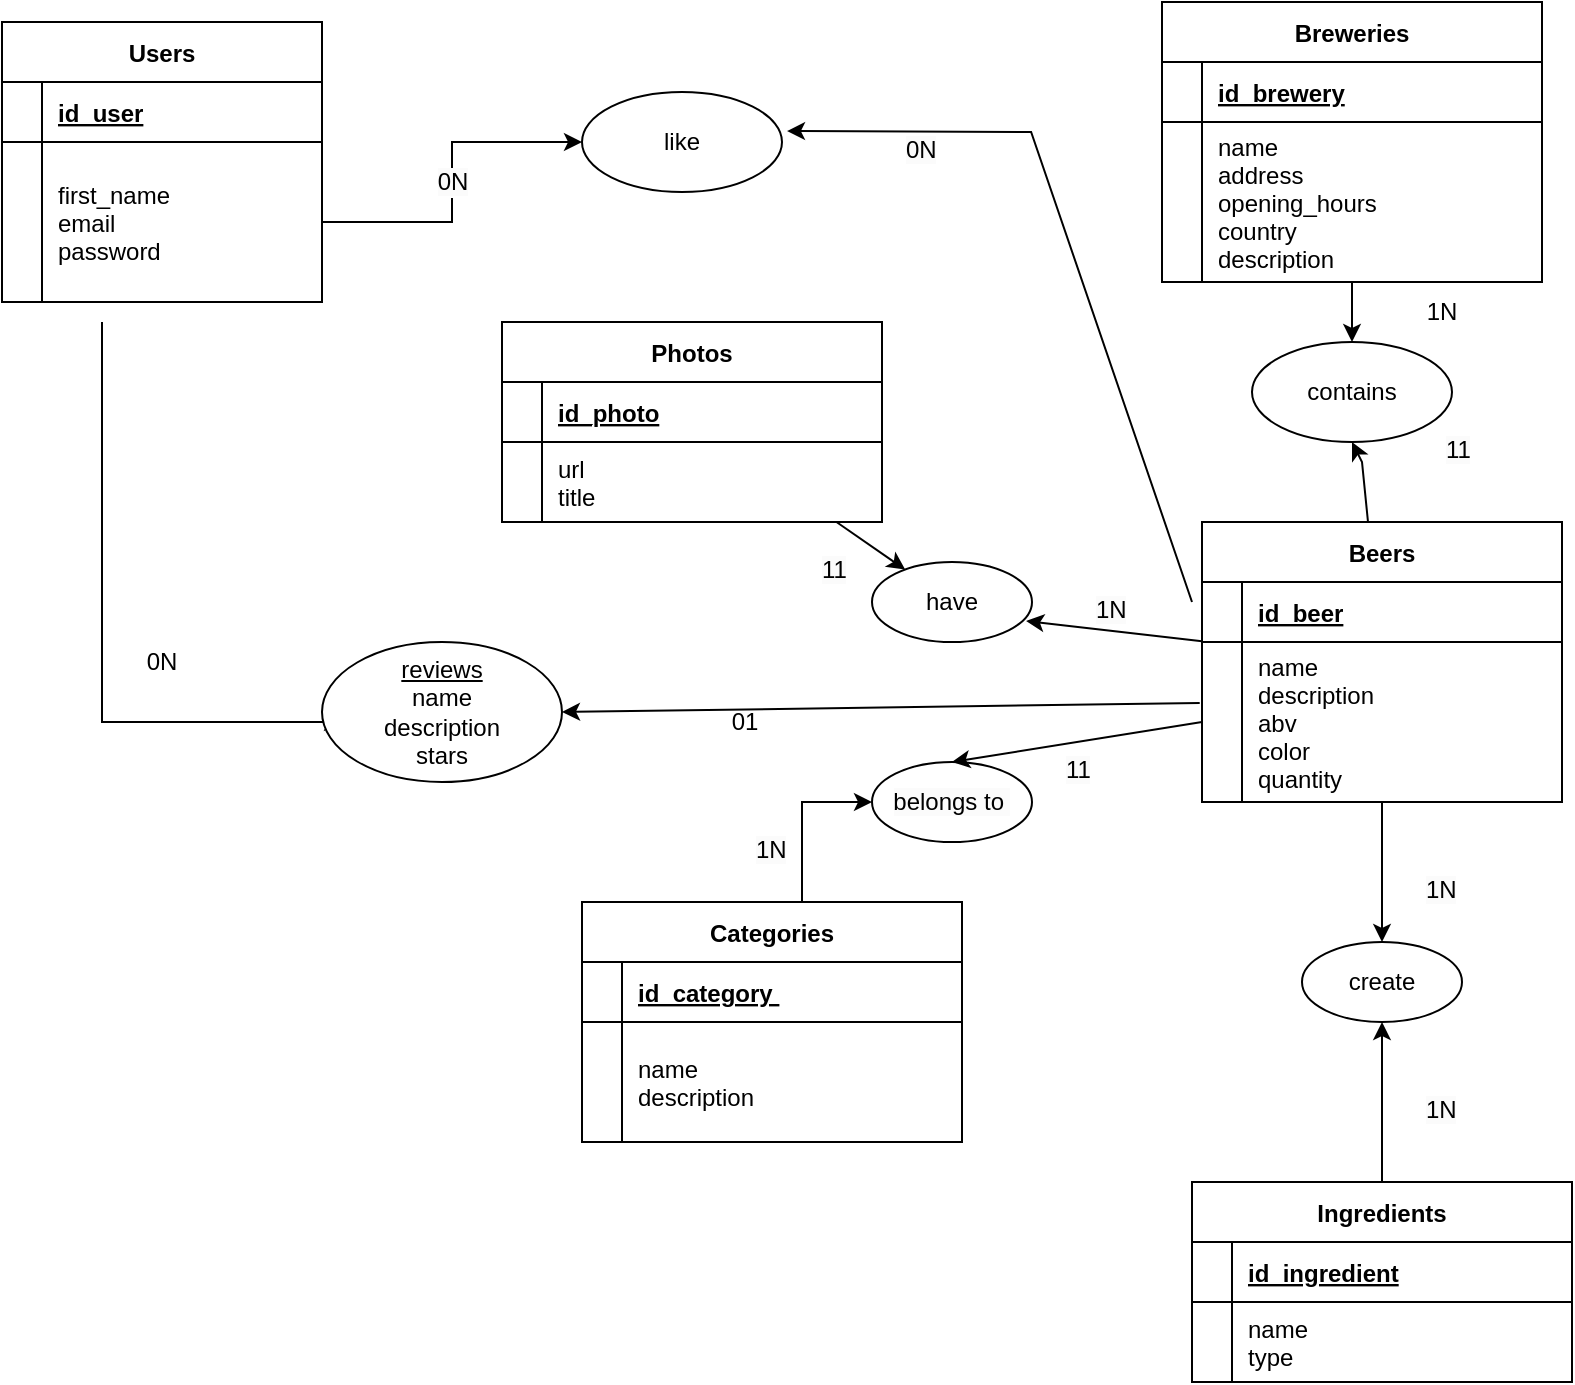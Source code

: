 <mxfile version="24.8.6" pages="3">
  <diagram id="R2lEEEUBdFMjLlhIrx00" name="Page-1">
    <mxGraphModel dx="886" dy="463" grid="1" gridSize="10" guides="1" tooltips="1" connect="1" arrows="1" fold="1" page="1" pageScale="1" pageWidth="850" pageHeight="1100" math="0" shadow="0" extFonts="Permanent Marker^https://fonts.googleapis.com/css?family=Permanent+Marker">
      <root>
        <mxCell id="0" />
        <mxCell id="1" parent="0" />
        <mxCell id="VmToXBHKlMz6pI5925Mu-25" value="" style="edgeStyle=none;rounded=0;orthogonalLoop=1;jettySize=auto;html=1;entryX=0.5;entryY=1;entryDx=0;entryDy=0;" edge="1" parent="1" source="C-vyLk0tnHw3VtMMgP7b-2" target="X3MJHq573Zwu5xQP5M7F-82">
          <mxGeometry relative="1" as="geometry">
            <Array as="points">
              <mxPoint x="680" y="240" />
            </Array>
          </mxGeometry>
        </mxCell>
        <mxCell id="VmToXBHKlMz6pI5925Mu-34" style="edgeStyle=none;rounded=0;orthogonalLoop=1;jettySize=auto;html=1;" edge="1" parent="1" source="C-vyLk0tnHw3VtMMgP7b-2">
          <mxGeometry relative="1" as="geometry">
            <mxPoint x="690" y="480" as="targetPoint" />
          </mxGeometry>
        </mxCell>
        <mxCell id="C-vyLk0tnHw3VtMMgP7b-2" value="Beers" style="shape=table;startSize=30;container=1;collapsible=1;childLayout=tableLayout;fixedRows=1;rowLines=0;fontStyle=1;align=center;resizeLast=1;" parent="1" vertex="1">
          <mxGeometry x="600" y="270" width="180" height="140" as="geometry" />
        </mxCell>
        <mxCell id="C-vyLk0tnHw3VtMMgP7b-3" value="" style="shape=partialRectangle;collapsible=0;dropTarget=0;pointerEvents=0;fillColor=none;points=[[0,0.5],[1,0.5]];portConstraint=eastwest;top=0;left=0;right=0;bottom=1;" parent="C-vyLk0tnHw3VtMMgP7b-2" vertex="1">
          <mxGeometry y="30" width="180" height="30" as="geometry" />
        </mxCell>
        <mxCell id="C-vyLk0tnHw3VtMMgP7b-4" value="" style="shape=partialRectangle;overflow=hidden;connectable=0;fillColor=none;top=0;left=0;bottom=0;right=0;fontStyle=1;" parent="C-vyLk0tnHw3VtMMgP7b-3" vertex="1">
          <mxGeometry width="20" height="30" as="geometry">
            <mxRectangle width="20" height="30" as="alternateBounds" />
          </mxGeometry>
        </mxCell>
        <mxCell id="C-vyLk0tnHw3VtMMgP7b-5" value="id_beer" style="shape=partialRectangle;overflow=hidden;connectable=0;fillColor=none;top=0;left=0;bottom=0;right=0;align=left;spacingLeft=6;fontStyle=5;" parent="C-vyLk0tnHw3VtMMgP7b-3" vertex="1">
          <mxGeometry x="20" width="160" height="30" as="geometry">
            <mxRectangle width="160" height="30" as="alternateBounds" />
          </mxGeometry>
        </mxCell>
        <mxCell id="C-vyLk0tnHw3VtMMgP7b-6" value="" style="shape=partialRectangle;collapsible=0;dropTarget=0;pointerEvents=0;fillColor=none;points=[[0,0.5],[1,0.5]];portConstraint=eastwest;top=0;left=0;right=0;bottom=0;" parent="C-vyLk0tnHw3VtMMgP7b-2" vertex="1">
          <mxGeometry y="60" width="180" height="80" as="geometry" />
        </mxCell>
        <mxCell id="C-vyLk0tnHw3VtMMgP7b-7" value="" style="shape=partialRectangle;overflow=hidden;connectable=0;fillColor=none;top=0;left=0;bottom=0;right=0;" parent="C-vyLk0tnHw3VtMMgP7b-6" vertex="1">
          <mxGeometry width="20" height="80" as="geometry">
            <mxRectangle width="20" height="80" as="alternateBounds" />
          </mxGeometry>
        </mxCell>
        <mxCell id="C-vyLk0tnHw3VtMMgP7b-8" value="name&#xa;description&#xa;abv&#xa;color&#xa;quantity" style="shape=partialRectangle;overflow=hidden;connectable=0;fillColor=none;top=0;left=0;bottom=0;right=0;align=left;spacingLeft=6;" parent="C-vyLk0tnHw3VtMMgP7b-6" vertex="1">
          <mxGeometry x="20" width="160" height="80" as="geometry">
            <mxRectangle width="160" height="80" as="alternateBounds" />
          </mxGeometry>
        </mxCell>
        <mxCell id="C-vyLk0tnHw3VtMMgP7b-13" value="Categories" style="shape=table;startSize=30;container=1;collapsible=1;childLayout=tableLayout;fixedRows=1;rowLines=0;fontStyle=1;align=center;resizeLast=1;" parent="1" vertex="1">
          <mxGeometry x="290" y="460" width="190" height="120" as="geometry" />
        </mxCell>
        <mxCell id="C-vyLk0tnHw3VtMMgP7b-14" value="" style="shape=partialRectangle;collapsible=0;dropTarget=0;pointerEvents=0;fillColor=none;points=[[0,0.5],[1,0.5]];portConstraint=eastwest;top=0;left=0;right=0;bottom=1;" parent="C-vyLk0tnHw3VtMMgP7b-13" vertex="1">
          <mxGeometry y="30" width="190" height="30" as="geometry" />
        </mxCell>
        <mxCell id="C-vyLk0tnHw3VtMMgP7b-15" value="" style="shape=partialRectangle;overflow=hidden;connectable=0;fillColor=none;top=0;left=0;bottom=0;right=0;fontStyle=1;" parent="C-vyLk0tnHw3VtMMgP7b-14" vertex="1">
          <mxGeometry width="20" height="30" as="geometry">
            <mxRectangle width="20" height="30" as="alternateBounds" />
          </mxGeometry>
        </mxCell>
        <mxCell id="C-vyLk0tnHw3VtMMgP7b-16" value="id_category " style="shape=partialRectangle;overflow=hidden;connectable=0;fillColor=none;top=0;left=0;bottom=0;right=0;align=left;spacingLeft=6;fontStyle=5;" parent="C-vyLk0tnHw3VtMMgP7b-14" vertex="1">
          <mxGeometry x="20" width="170" height="30" as="geometry">
            <mxRectangle width="170" height="30" as="alternateBounds" />
          </mxGeometry>
        </mxCell>
        <mxCell id="C-vyLk0tnHw3VtMMgP7b-17" value="" style="shape=partialRectangle;collapsible=0;dropTarget=0;pointerEvents=0;fillColor=none;points=[[0,0.5],[1,0.5]];portConstraint=eastwest;top=0;left=0;right=0;bottom=0;" parent="C-vyLk0tnHw3VtMMgP7b-13" vertex="1">
          <mxGeometry y="60" width="190" height="60" as="geometry" />
        </mxCell>
        <mxCell id="C-vyLk0tnHw3VtMMgP7b-18" value="" style="shape=partialRectangle;overflow=hidden;connectable=0;fillColor=none;top=0;left=0;bottom=0;right=0;" parent="C-vyLk0tnHw3VtMMgP7b-17" vertex="1">
          <mxGeometry width="20" height="60" as="geometry">
            <mxRectangle width="20" height="60" as="alternateBounds" />
          </mxGeometry>
        </mxCell>
        <mxCell id="C-vyLk0tnHw3VtMMgP7b-19" value="name&#xa;description" style="shape=partialRectangle;overflow=hidden;connectable=0;fillColor=none;top=0;left=0;bottom=0;right=0;align=left;spacingLeft=6;" parent="C-vyLk0tnHw3VtMMgP7b-17" vertex="1">
          <mxGeometry x="20" width="170" height="60" as="geometry">
            <mxRectangle width="170" height="60" as="alternateBounds" />
          </mxGeometry>
        </mxCell>
        <mxCell id="C-vyLk0tnHw3VtMMgP7b-23" value="Users" style="shape=table;startSize=30;container=1;collapsible=1;childLayout=tableLayout;fixedRows=1;rowLines=0;fontStyle=1;align=center;resizeLast=1;" parent="1" vertex="1">
          <mxGeometry y="20" width="160" height="140" as="geometry">
            <mxRectangle x="70" y="110" width="70" height="30" as="alternateBounds" />
          </mxGeometry>
        </mxCell>
        <mxCell id="C-vyLk0tnHw3VtMMgP7b-24" value="" style="shape=partialRectangle;collapsible=0;dropTarget=0;pointerEvents=0;fillColor=none;points=[[0,0.5],[1,0.5]];portConstraint=eastwest;top=0;left=0;right=0;bottom=1;" parent="C-vyLk0tnHw3VtMMgP7b-23" vertex="1">
          <mxGeometry y="30" width="160" height="30" as="geometry" />
        </mxCell>
        <mxCell id="C-vyLk0tnHw3VtMMgP7b-25" value="" style="shape=partialRectangle;overflow=hidden;connectable=0;fillColor=none;top=0;left=0;bottom=0;right=0;fontStyle=1;" parent="C-vyLk0tnHw3VtMMgP7b-24" vertex="1">
          <mxGeometry width="20" height="30" as="geometry">
            <mxRectangle width="20" height="30" as="alternateBounds" />
          </mxGeometry>
        </mxCell>
        <mxCell id="C-vyLk0tnHw3VtMMgP7b-26" value="id_user" style="shape=partialRectangle;overflow=hidden;connectable=0;fillColor=none;top=0;left=0;bottom=0;right=0;align=left;spacingLeft=6;fontStyle=5;" parent="C-vyLk0tnHw3VtMMgP7b-24" vertex="1">
          <mxGeometry x="20" width="140" height="30" as="geometry">
            <mxRectangle width="140" height="30" as="alternateBounds" />
          </mxGeometry>
        </mxCell>
        <mxCell id="C-vyLk0tnHw3VtMMgP7b-27" value="" style="shape=partialRectangle;collapsible=0;dropTarget=0;pointerEvents=0;fillColor=none;points=[[0,0.5],[1,0.5]];portConstraint=eastwest;top=0;left=0;right=0;bottom=0;" parent="C-vyLk0tnHw3VtMMgP7b-23" vertex="1">
          <mxGeometry y="60" width="160" height="80" as="geometry" />
        </mxCell>
        <mxCell id="C-vyLk0tnHw3VtMMgP7b-28" value="" style="shape=partialRectangle;overflow=hidden;connectable=0;fillColor=none;top=0;left=0;bottom=0;right=0;" parent="C-vyLk0tnHw3VtMMgP7b-27" vertex="1">
          <mxGeometry width="20" height="80" as="geometry">
            <mxRectangle width="20" height="80" as="alternateBounds" />
          </mxGeometry>
        </mxCell>
        <mxCell id="C-vyLk0tnHw3VtMMgP7b-29" value="first_name &#xa;email&#xa;password" style="shape=partialRectangle;overflow=hidden;connectable=0;fillColor=none;top=0;left=0;bottom=0;right=0;align=left;spacingLeft=6;" parent="C-vyLk0tnHw3VtMMgP7b-27" vertex="1">
          <mxGeometry x="20" width="140" height="80" as="geometry">
            <mxRectangle width="140" height="80" as="alternateBounds" />
          </mxGeometry>
        </mxCell>
        <mxCell id="X3MJHq573Zwu5xQP5M7F-19" value="Breweries" style="shape=table;startSize=30;container=1;collapsible=1;childLayout=tableLayout;fixedRows=1;rowLines=0;fontStyle=1;align=center;resizeLast=1;" vertex="1" parent="1">
          <mxGeometry x="580" y="10" width="190" height="140" as="geometry" />
        </mxCell>
        <mxCell id="X3MJHq573Zwu5xQP5M7F-20" value="" style="shape=partialRectangle;collapsible=0;dropTarget=0;pointerEvents=0;fillColor=none;points=[[0,0.5],[1,0.5]];portConstraint=eastwest;top=0;left=0;right=0;bottom=1;" vertex="1" parent="X3MJHq573Zwu5xQP5M7F-19">
          <mxGeometry y="30" width="190" height="30" as="geometry" />
        </mxCell>
        <mxCell id="X3MJHq573Zwu5xQP5M7F-21" value="" style="shape=partialRectangle;overflow=hidden;connectable=0;fillColor=none;top=0;left=0;bottom=0;right=0;fontStyle=1;" vertex="1" parent="X3MJHq573Zwu5xQP5M7F-20">
          <mxGeometry width="20" height="30" as="geometry">
            <mxRectangle width="20" height="30" as="alternateBounds" />
          </mxGeometry>
        </mxCell>
        <mxCell id="X3MJHq573Zwu5xQP5M7F-22" value="id_brewery" style="shape=partialRectangle;overflow=hidden;connectable=0;fillColor=none;top=0;left=0;bottom=0;right=0;align=left;spacingLeft=6;fontStyle=5;" vertex="1" parent="X3MJHq573Zwu5xQP5M7F-20">
          <mxGeometry x="20" width="170" height="30" as="geometry">
            <mxRectangle width="170" height="30" as="alternateBounds" />
          </mxGeometry>
        </mxCell>
        <mxCell id="X3MJHq573Zwu5xQP5M7F-23" value="" style="shape=partialRectangle;collapsible=0;dropTarget=0;pointerEvents=0;fillColor=none;points=[[0,0.5],[1,0.5]];portConstraint=eastwest;top=0;left=0;right=0;bottom=0;" vertex="1" parent="X3MJHq573Zwu5xQP5M7F-19">
          <mxGeometry y="60" width="190" height="80" as="geometry" />
        </mxCell>
        <mxCell id="X3MJHq573Zwu5xQP5M7F-24" value="" style="shape=partialRectangle;overflow=hidden;connectable=0;fillColor=none;top=0;left=0;bottom=0;right=0;" vertex="1" parent="X3MJHq573Zwu5xQP5M7F-23">
          <mxGeometry width="20" height="80" as="geometry">
            <mxRectangle width="20" height="80" as="alternateBounds" />
          </mxGeometry>
        </mxCell>
        <mxCell id="X3MJHq573Zwu5xQP5M7F-25" value="name&#xa;address&#xa;opening_hours&#xa;country&#xa;description" style="shape=partialRectangle;overflow=hidden;connectable=0;fillColor=none;top=0;left=0;bottom=0;right=0;align=left;spacingLeft=6;" vertex="1" parent="X3MJHq573Zwu5xQP5M7F-23">
          <mxGeometry x="20" width="170" height="80" as="geometry">
            <mxRectangle width="170" height="80" as="alternateBounds" />
          </mxGeometry>
        </mxCell>
        <mxCell id="VmToXBHKlMz6pI5925Mu-37" style="edgeStyle=none;rounded=0;orthogonalLoop=1;jettySize=auto;html=1;" edge="1" parent="1" source="X3MJHq573Zwu5xQP5M7F-40" target="X3MJHq573Zwu5xQP5M7F-89">
          <mxGeometry relative="1" as="geometry" />
        </mxCell>
        <mxCell id="X3MJHq573Zwu5xQP5M7F-40" value="Photos" style="shape=table;startSize=30;container=1;collapsible=1;childLayout=tableLayout;fixedRows=1;rowLines=0;fontStyle=1;align=center;resizeLast=1;" vertex="1" parent="1">
          <mxGeometry x="250" y="170" width="190" height="100" as="geometry" />
        </mxCell>
        <mxCell id="X3MJHq573Zwu5xQP5M7F-41" value="" style="shape=partialRectangle;collapsible=0;dropTarget=0;pointerEvents=0;fillColor=none;points=[[0,0.5],[1,0.5]];portConstraint=eastwest;top=0;left=0;right=0;bottom=1;" vertex="1" parent="X3MJHq573Zwu5xQP5M7F-40">
          <mxGeometry y="30" width="190" height="30" as="geometry" />
        </mxCell>
        <mxCell id="X3MJHq573Zwu5xQP5M7F-42" value="" style="shape=partialRectangle;overflow=hidden;connectable=0;fillColor=none;top=0;left=0;bottom=0;right=0;fontStyle=1;" vertex="1" parent="X3MJHq573Zwu5xQP5M7F-41">
          <mxGeometry width="20" height="30" as="geometry">
            <mxRectangle width="20" height="30" as="alternateBounds" />
          </mxGeometry>
        </mxCell>
        <mxCell id="X3MJHq573Zwu5xQP5M7F-43" value="id_photo" style="shape=partialRectangle;overflow=hidden;connectable=0;fillColor=none;top=0;left=0;bottom=0;right=0;align=left;spacingLeft=6;fontStyle=5;" vertex="1" parent="X3MJHq573Zwu5xQP5M7F-41">
          <mxGeometry x="20" width="170" height="30" as="geometry">
            <mxRectangle width="170" height="30" as="alternateBounds" />
          </mxGeometry>
        </mxCell>
        <mxCell id="X3MJHq573Zwu5xQP5M7F-44" value="" style="shape=partialRectangle;collapsible=0;dropTarget=0;pointerEvents=0;fillColor=none;points=[[0,0.5],[1,0.5]];portConstraint=eastwest;top=0;left=0;right=0;bottom=0;" vertex="1" parent="X3MJHq573Zwu5xQP5M7F-40">
          <mxGeometry y="60" width="190" height="40" as="geometry" />
        </mxCell>
        <mxCell id="X3MJHq573Zwu5xQP5M7F-45" value="" style="shape=partialRectangle;overflow=hidden;connectable=0;fillColor=none;top=0;left=0;bottom=0;right=0;" vertex="1" parent="X3MJHq573Zwu5xQP5M7F-44">
          <mxGeometry width="20" height="40" as="geometry">
            <mxRectangle width="20" height="40" as="alternateBounds" />
          </mxGeometry>
        </mxCell>
        <mxCell id="X3MJHq573Zwu5xQP5M7F-46" value="url&#xa;title" style="shape=partialRectangle;overflow=hidden;connectable=0;fillColor=none;top=0;left=0;bottom=0;right=0;align=left;spacingLeft=6;" vertex="1" parent="X3MJHq573Zwu5xQP5M7F-44">
          <mxGeometry x="20" width="170" height="40" as="geometry">
            <mxRectangle width="170" height="40" as="alternateBounds" />
          </mxGeometry>
        </mxCell>
        <mxCell id="VmToXBHKlMz6pI5925Mu-35" style="edgeStyle=none;rounded=0;orthogonalLoop=1;jettySize=auto;html=1;entryX=0.5;entryY=1;entryDx=0;entryDy=0;" edge="1" parent="1" source="X3MJHq573Zwu5xQP5M7F-47" target="X3MJHq573Zwu5xQP5M7F-76">
          <mxGeometry relative="1" as="geometry" />
        </mxCell>
        <mxCell id="X3MJHq573Zwu5xQP5M7F-47" value="Ingredients" style="shape=table;startSize=30;container=1;collapsible=1;childLayout=tableLayout;fixedRows=1;rowLines=0;fontStyle=1;align=center;resizeLast=1;" vertex="1" parent="1">
          <mxGeometry x="595" y="600" width="190" height="100" as="geometry" />
        </mxCell>
        <mxCell id="X3MJHq573Zwu5xQP5M7F-48" value="" style="shape=partialRectangle;collapsible=0;dropTarget=0;pointerEvents=0;fillColor=none;points=[[0,0.5],[1,0.5]];portConstraint=eastwest;top=0;left=0;right=0;bottom=1;" vertex="1" parent="X3MJHq573Zwu5xQP5M7F-47">
          <mxGeometry y="30" width="190" height="30" as="geometry" />
        </mxCell>
        <mxCell id="X3MJHq573Zwu5xQP5M7F-49" value="" style="shape=partialRectangle;overflow=hidden;connectable=0;fillColor=none;top=0;left=0;bottom=0;right=0;fontStyle=1;" vertex="1" parent="X3MJHq573Zwu5xQP5M7F-48">
          <mxGeometry width="20" height="30" as="geometry">
            <mxRectangle width="20" height="30" as="alternateBounds" />
          </mxGeometry>
        </mxCell>
        <mxCell id="X3MJHq573Zwu5xQP5M7F-50" value="id_ingredient" style="shape=partialRectangle;overflow=hidden;connectable=0;fillColor=none;top=0;left=0;bottom=0;right=0;align=left;spacingLeft=6;fontStyle=5;" vertex="1" parent="X3MJHq573Zwu5xQP5M7F-48">
          <mxGeometry x="20" width="170" height="30" as="geometry">
            <mxRectangle width="170" height="30" as="alternateBounds" />
          </mxGeometry>
        </mxCell>
        <mxCell id="X3MJHq573Zwu5xQP5M7F-51" value="" style="shape=partialRectangle;collapsible=0;dropTarget=0;pointerEvents=0;fillColor=none;points=[[0,0.5],[1,0.5]];portConstraint=eastwest;top=0;left=0;right=0;bottom=0;" vertex="1" parent="X3MJHq573Zwu5xQP5M7F-47">
          <mxGeometry y="60" width="190" height="40" as="geometry" />
        </mxCell>
        <mxCell id="X3MJHq573Zwu5xQP5M7F-52" value="" style="shape=partialRectangle;overflow=hidden;connectable=0;fillColor=none;top=0;left=0;bottom=0;right=0;" vertex="1" parent="X3MJHq573Zwu5xQP5M7F-51">
          <mxGeometry width="20" height="40" as="geometry">
            <mxRectangle width="20" height="40" as="alternateBounds" />
          </mxGeometry>
        </mxCell>
        <mxCell id="X3MJHq573Zwu5xQP5M7F-53" value="name&#xa;type" style="shape=partialRectangle;overflow=hidden;connectable=0;fillColor=none;top=0;left=0;bottom=0;right=0;align=left;spacingLeft=6;" vertex="1" parent="X3MJHq573Zwu5xQP5M7F-51">
          <mxGeometry x="20" width="170" height="40" as="geometry">
            <mxRectangle width="170" height="40" as="alternateBounds" />
          </mxGeometry>
        </mxCell>
        <mxCell id="X3MJHq573Zwu5xQP5M7F-57" value="&lt;meta charset=&quot;utf-8&quot;&gt;&lt;span style=&quot;color: rgb(0, 0, 0); font-family: Helvetica; font-size: 12px; font-style: normal; font-variant-ligatures: normal; font-variant-caps: normal; font-weight: 400; letter-spacing: normal; orphans: 2; text-align: center; text-indent: 0px; text-transform: none; widows: 2; word-spacing: 0px; -webkit-text-stroke-width: 0px; white-space: normal; background-color: rgb(251, 251, 251); text-decoration-thickness: initial; text-decoration-style: initial; text-decoration-color: initial; display: inline !important; float: none;&quot;&gt;0N&lt;/span&gt;" style="edgeStyle=orthogonalEdgeStyle;rounded=0;orthogonalLoop=1;jettySize=auto;html=1;entryX=0;entryY=0.5;entryDx=0;entryDy=0;" edge="1" parent="1" source="C-vyLk0tnHw3VtMMgP7b-27" target="d_Y6EMOoFINlN7hXaD79-1">
          <mxGeometry relative="1" as="geometry">
            <mxPoint x="260" y="90" as="targetPoint" />
          </mxGeometry>
        </mxCell>
        <mxCell id="X3MJHq573Zwu5xQP5M7F-76" value="create" style="ellipse;whiteSpace=wrap;html=1;" vertex="1" parent="1">
          <mxGeometry x="650" y="480" width="80" height="40" as="geometry" />
        </mxCell>
        <mxCell id="X3MJHq573Zwu5xQP5M7F-82" value="contains" style="ellipse;whiteSpace=wrap;html=1;" vertex="1" parent="1">
          <mxGeometry x="625" y="180" width="100" height="50" as="geometry" />
        </mxCell>
        <mxCell id="X3MJHq573Zwu5xQP5M7F-83" style="edgeStyle=none;rounded=0;orthogonalLoop=1;jettySize=auto;html=1;entryX=0.5;entryY=0;entryDx=0;entryDy=0;" edge="1" parent="1" source="X3MJHq573Zwu5xQP5M7F-23" target="X3MJHq573Zwu5xQP5M7F-82">
          <mxGeometry relative="1" as="geometry" />
        </mxCell>
        <mxCell id="X3MJHq573Zwu5xQP5M7F-85" value="1N" style="text;strokeColor=none;align=center;fillColor=none;html=1;verticalAlign=middle;whiteSpace=wrap;rounded=0;" vertex="1" parent="1">
          <mxGeometry x="690" y="150" width="60" height="30" as="geometry" />
        </mxCell>
        <mxCell id="X3MJHq573Zwu5xQP5M7F-86" value="&lt;span style=&quot;color: rgb(0, 0, 0); font-family: Helvetica; font-size: 12px; font-style: normal; font-variant-ligatures: normal; font-variant-caps: normal; font-weight: 400; letter-spacing: normal; orphans: 2; text-align: center; text-indent: 0px; text-transform: none; widows: 2; word-spacing: 0px; -webkit-text-stroke-width: 0px; white-space: normal; background-color: rgb(251, 251, 251); text-decoration-thickness: initial; text-decoration-style: initial; text-decoration-color: initial; display: inline !important; float: none;&quot;&gt;11&lt;/span&gt;" style="text;whiteSpace=wrap;html=1;" vertex="1" parent="1">
          <mxGeometry x="720" y="220" width="50" height="40" as="geometry" />
        </mxCell>
        <mxCell id="X3MJHq573Zwu5xQP5M7F-87" value="&lt;span style=&quot;color: rgb(0, 0, 0); font-family: Helvetica; font-size: 12px; font-style: normal; font-variant-ligatures: normal; font-variant-caps: normal; font-weight: 400; letter-spacing: normal; orphans: 2; text-align: center; text-indent: 0px; text-transform: none; widows: 2; word-spacing: 0px; -webkit-text-stroke-width: 0px; white-space: normal; background-color: rgb(251, 251, 251); text-decoration-thickness: initial; text-decoration-style: initial; text-decoration-color: initial; display: inline !important; float: none;&quot;&gt;1N&lt;/span&gt;" style="text;whiteSpace=wrap;html=1;" vertex="1" parent="1">
          <mxGeometry x="710" y="440" width="50" height="40" as="geometry" />
        </mxCell>
        <mxCell id="X3MJHq573Zwu5xQP5M7F-88" value="&lt;span style=&quot;color: rgb(0, 0, 0); font-family: Helvetica; font-size: 12px; font-style: normal; font-variant-ligatures: normal; font-variant-caps: normal; font-weight: 400; letter-spacing: normal; orphans: 2; text-align: center; text-indent: 0px; text-transform: none; widows: 2; word-spacing: 0px; -webkit-text-stroke-width: 0px; white-space: normal; background-color: rgb(251, 251, 251); text-decoration-thickness: initial; text-decoration-style: initial; text-decoration-color: initial; display: inline !important; float: none;&quot;&gt;1N&lt;/span&gt;" style="text;whiteSpace=wrap;html=1;" vertex="1" parent="1">
          <mxGeometry x="710" y="550" width="50" height="40" as="geometry" />
        </mxCell>
        <mxCell id="X3MJHq573Zwu5xQP5M7F-89" value="have" style="ellipse;whiteSpace=wrap;html=1;" vertex="1" parent="1">
          <mxGeometry x="435" y="290" width="80" height="40" as="geometry" />
        </mxCell>
        <mxCell id="X3MJHq573Zwu5xQP5M7F-91" value="&lt;span style=&quot;color: rgb(0, 0, 0); font-family: Helvetica; font-size: 12px; font-style: normal; font-variant-ligatures: normal; font-variant-caps: normal; font-weight: 400; letter-spacing: normal; orphans: 2; text-align: center; text-indent: 0px; text-transform: none; widows: 2; word-spacing: 0px; -webkit-text-stroke-width: 0px; white-space: normal; background-color: rgb(251, 251, 251); text-decoration-thickness: initial; text-decoration-style: initial; text-decoration-color: initial; display: inline !important; float: none;&quot;&gt;11&lt;/span&gt;" style="text;whiteSpace=wrap;html=1;" vertex="1" parent="1">
          <mxGeometry x="407.5" y="280" width="50" height="40" as="geometry" />
        </mxCell>
        <mxCell id="X3MJHq573Zwu5xQP5M7F-93" value="&lt;span style=&quot;color: rgb(0, 0, 0); font-family: Helvetica; font-size: 12px; font-style: normal; font-variant-ligatures: normal; font-variant-caps: normal; font-weight: 400; letter-spacing: normal; orphans: 2; text-align: center; text-indent: 0px; text-transform: none; widows: 2; word-spacing: 0px; -webkit-text-stroke-width: 0px; white-space: normal; background-color: rgb(251, 251, 251); text-decoration-thickness: initial; text-decoration-style: initial; text-decoration-color: initial; display: inline !important; float: none;&quot;&gt;belongs to&amp;nbsp;&lt;/span&gt;" style="ellipse;whiteSpace=wrap;html=1;" vertex="1" parent="1">
          <mxGeometry x="435" y="390" width="80" height="40" as="geometry" />
        </mxCell>
        <mxCell id="X3MJHq573Zwu5xQP5M7F-94" value="&lt;span style=&quot;color: rgb(0, 0, 0); font-family: Helvetica; font-size: 12px; font-style: normal; font-variant-ligatures: normal; font-variant-caps: normal; font-weight: 400; letter-spacing: normal; orphans: 2; text-align: center; text-indent: 0px; text-transform: none; widows: 2; word-spacing: 0px; -webkit-text-stroke-width: 0px; white-space: normal; background-color: rgb(251, 251, 251); text-decoration-thickness: initial; text-decoration-style: initial; text-decoration-color: initial; display: inline !important; float: none;&quot;&gt;11&lt;/span&gt;" style="text;whiteSpace=wrap;html=1;" vertex="1" parent="1">
          <mxGeometry x="530" y="380" width="50" height="40" as="geometry" />
        </mxCell>
        <mxCell id="VmToXBHKlMz6pI5925Mu-29" style="edgeStyle=none;rounded=0;orthogonalLoop=1;jettySize=auto;html=1;exitX=0.5;exitY=1;exitDx=0;exitDy=0;entryX=0;entryY=0.5;entryDx=0;entryDy=0;" edge="1" parent="1" source="X3MJHq573Zwu5xQP5M7F-95" target="X3MJHq573Zwu5xQP5M7F-93">
          <mxGeometry relative="1" as="geometry">
            <Array as="points">
              <mxPoint x="400" y="410" />
            </Array>
          </mxGeometry>
        </mxCell>
        <mxCell id="X3MJHq573Zwu5xQP5M7F-95" value="&lt;span style=&quot;color: rgb(0, 0, 0); font-family: Helvetica; font-size: 12px; font-style: normal; font-variant-ligatures: normal; font-variant-caps: normal; font-weight: 400; letter-spacing: normal; orphans: 2; text-align: center; text-indent: 0px; text-transform: none; widows: 2; word-spacing: 0px; -webkit-text-stroke-width: 0px; white-space: normal; background-color: rgb(251, 251, 251); text-decoration-thickness: initial; text-decoration-style: initial; text-decoration-color: initial; display: inline !important; float: none;&quot;&gt;1N&lt;/span&gt;" style="text;whiteSpace=wrap;html=1;" vertex="1" parent="1">
          <mxGeometry x="375" y="420" width="50" height="40" as="geometry" />
        </mxCell>
        <mxCell id="X3MJHq573Zwu5xQP5M7F-96" value="0N" style="text;strokeColor=none;align=center;fillColor=none;html=1;verticalAlign=middle;whiteSpace=wrap;rounded=0;" vertex="1" parent="1">
          <mxGeometry x="60" y="330" width="40" height="20" as="geometry" />
        </mxCell>
        <mxCell id="X3MJHq573Zwu5xQP5M7F-97" value="01" style="text;strokeColor=none;align=center;fillColor=none;html=1;verticalAlign=middle;whiteSpace=wrap;rounded=0;" vertex="1" parent="1">
          <mxGeometry x="350" y="360" width="42.5" height="20" as="geometry" />
        </mxCell>
        <mxCell id="VmToXBHKlMz6pI5925Mu-15" value="&lt;span style=&quot;color: rgb(0, 0, 0); font-family: Helvetica; font-size: 12px; font-style: normal; font-variant-ligatures: normal; font-variant-caps: normal; font-weight: 400; letter-spacing: normal; orphans: 2; text-align: center; text-indent: 0px; text-transform: none; widows: 2; word-spacing: 0px; -webkit-text-stroke-width: 0px; white-space: normal; background-color: rgb(251, 251, 251); text-decoration-thickness: initial; text-decoration-style: initial; text-decoration-color: initial; display: inline !important; float: none;&quot;&gt;0N&lt;/span&gt;" style="text;whiteSpace=wrap;html=1;" vertex="1" parent="1">
          <mxGeometry x="450" y="70" width="50" height="40" as="geometry" />
        </mxCell>
        <mxCell id="VmToXBHKlMz6pI5925Mu-20" value="" style="edgeStyle=none;orthogonalLoop=1;jettySize=auto;html=1;rounded=0;" edge="1" parent="1">
          <mxGeometry width="100" relative="1" as="geometry">
            <mxPoint x="50" y="170" as="sourcePoint" />
            <mxPoint x="170" y="370" as="targetPoint" />
            <Array as="points">
              <mxPoint x="50" y="370" />
            </Array>
          </mxGeometry>
        </mxCell>
        <mxCell id="VmToXBHKlMz6pI5925Mu-24" style="edgeStyle=none;rounded=0;orthogonalLoop=1;jettySize=auto;html=1;entryX=1;entryY=0.5;entryDx=0;entryDy=0;exitX=-0.017;exitY=0.881;exitDx=0;exitDy=0;exitPerimeter=0;" edge="1" parent="1" target="d_Y6EMOoFINlN7hXaD79-3">
          <mxGeometry relative="1" as="geometry">
            <mxPoint x="598.86" y="360.48" as="sourcePoint" />
            <mxPoint x="320.0" y="360" as="targetPoint" />
          </mxGeometry>
        </mxCell>
        <mxCell id="VmToXBHKlMz6pI5925Mu-27" style="edgeStyle=none;rounded=0;orthogonalLoop=1;jettySize=auto;html=1;entryX=1.003;entryY=0.113;entryDx=0;entryDy=0;entryPerimeter=0;exitX=1;exitY=0.25;exitDx=0;exitDy=0;" edge="1" parent="1" source="VmToXBHKlMz6pI5925Mu-38">
          <mxGeometry relative="1" as="geometry">
            <mxPoint x="574.56" y="290" as="sourcePoint" />
            <mxPoint x="392.503" y="74.52" as="targetPoint" />
            <Array as="points">
              <mxPoint x="514.56" y="75" />
            </Array>
          </mxGeometry>
        </mxCell>
        <mxCell id="VmToXBHKlMz6pI5925Mu-30" style="edgeStyle=none;rounded=0;orthogonalLoop=1;jettySize=auto;html=1;exitX=0;exitY=0.5;exitDx=0;exitDy=0;entryX=0.5;entryY=0;entryDx=0;entryDy=0;" edge="1" parent="1" source="C-vyLk0tnHw3VtMMgP7b-6" target="X3MJHq573Zwu5xQP5M7F-93">
          <mxGeometry relative="1" as="geometry">
            <mxPoint x="470" y="370" as="targetPoint" />
            <Array as="points" />
          </mxGeometry>
        </mxCell>
        <mxCell id="VmToXBHKlMz6pI5925Mu-32" style="edgeStyle=none;rounded=0;orthogonalLoop=1;jettySize=auto;html=1;exitX=0.5;exitY=0;exitDx=0;exitDy=0;" edge="1" parent="1" source="X3MJHq573Zwu5xQP5M7F-76" target="X3MJHq573Zwu5xQP5M7F-76">
          <mxGeometry relative="1" as="geometry" />
        </mxCell>
        <mxCell id="VmToXBHKlMz6pI5925Mu-36" style="edgeStyle=none;rounded=0;orthogonalLoop=1;jettySize=auto;html=1;entryX=0.963;entryY=0.738;entryDx=0;entryDy=0;entryPerimeter=0;" edge="1" parent="1" source="C-vyLk0tnHw3VtMMgP7b-2" target="X3MJHq573Zwu5xQP5M7F-89">
          <mxGeometry relative="1" as="geometry" />
        </mxCell>
        <mxCell id="VmToXBHKlMz6pI5925Mu-38" value="&lt;span style=&quot;color: rgb(0, 0, 0); font-family: Helvetica; font-size: 12px; font-style: normal; font-variant-ligatures: normal; font-variant-caps: normal; font-weight: 400; letter-spacing: normal; orphans: 2; text-align: center; text-indent: 0px; text-transform: none; widows: 2; word-spacing: 0px; -webkit-text-stroke-width: 0px; white-space: normal; background-color: rgb(251, 251, 251); text-decoration-thickness: initial; text-decoration-style: initial; text-decoration-color: initial; display: inline !important; float: none;&quot;&gt;1N&lt;/span&gt;" style="text;whiteSpace=wrap;html=1;" vertex="1" parent="1">
          <mxGeometry x="545" y="300" width="50" height="40" as="geometry" />
        </mxCell>
        <mxCell id="d_Y6EMOoFINlN7hXaD79-1" value="like" style="ellipse;whiteSpace=wrap;html=1;" vertex="1" parent="1">
          <mxGeometry x="290" y="55" width="100" height="50" as="geometry" />
        </mxCell>
        <mxCell id="d_Y6EMOoFINlN7hXaD79-3" value="&lt;u&gt;reviews&lt;/u&gt;&lt;div&gt;&lt;span style=&quot;text-align: left; text-wrap-mode: nowrap;&quot;&gt;name&lt;/span&gt;&lt;br style=&quot;text-align: left; text-wrap-mode: nowrap; padding: 0px; margin: 0px;&quot;&gt;&lt;span style=&quot;text-align: left; text-wrap-mode: nowrap;&quot;&gt;description&lt;/span&gt;&lt;br style=&quot;text-align: left; text-wrap-mode: nowrap; padding: 0px; margin: 0px;&quot;&gt;&lt;span style=&quot;text-align: left; text-wrap-mode: nowrap;&quot;&gt;stars&lt;/span&gt;&lt;/div&gt;" style="ellipse;whiteSpace=wrap;html=1;" vertex="1" parent="1">
          <mxGeometry x="160" y="330" width="120" height="70" as="geometry" />
        </mxCell>
      </root>
    </mxGraphModel>
  </diagram>
  <diagram id="q_VYmFb4s4HlVVn47vDA" name="Page-2">
    <mxGraphModel dx="856" dy="543" grid="1" gridSize="10" guides="1" tooltips="1" connect="1" arrows="1" fold="1" page="1" pageScale="1" pageWidth="827" pageHeight="1169" math="0" shadow="0">
      <root>
        <mxCell id="0" />
        <mxCell id="1" parent="0" />
        <mxCell id="CUIj15uqR8qg_zXCJPJq-1" value="" style="edgeStyle=none;rounded=0;orthogonalLoop=1;jettySize=auto;html=1;entryX=0.5;entryY=1;entryDx=0;entryDy=0;" edge="1" parent="1" source="CUIj15uqR8qg_zXCJPJq-3" target="CUIj15uqR8qg_zXCJPJq-58">
          <mxGeometry relative="1" as="geometry">
            <Array as="points">
              <mxPoint x="680" y="240" />
            </Array>
          </mxGeometry>
        </mxCell>
        <mxCell id="CUIj15uqR8qg_zXCJPJq-2" style="edgeStyle=none;rounded=0;orthogonalLoop=1;jettySize=auto;html=1;entryX=0.637;entryY=-0.033;entryDx=0;entryDy=0;entryPerimeter=0;" edge="1" parent="1" source="CUIj15uqR8qg_zXCJPJq-3" target="y0X6kOH-hJFzu2hroxdg-8">
          <mxGeometry relative="1" as="geometry">
            <mxPoint x="690" y="500" as="targetPoint" />
          </mxGeometry>
        </mxCell>
        <mxCell id="CUIj15uqR8qg_zXCJPJq-3" value="Beers" style="shape=table;startSize=30;container=1;collapsible=1;childLayout=tableLayout;fixedRows=1;rowLines=0;fontStyle=1;align=center;resizeLast=1;" vertex="1" parent="1">
          <mxGeometry x="600" y="280" width="180" height="170" as="geometry" />
        </mxCell>
        <mxCell id="CUIj15uqR8qg_zXCJPJq-4" value="" style="shape=partialRectangle;collapsible=0;dropTarget=0;pointerEvents=0;fillColor=none;points=[[0,0.5],[1,0.5]];portConstraint=eastwest;top=0;left=0;right=0;bottom=1;" vertex="1" parent="CUIj15uqR8qg_zXCJPJq-3">
          <mxGeometry y="30" width="180" height="30" as="geometry" />
        </mxCell>
        <mxCell id="CUIj15uqR8qg_zXCJPJq-5" value="" style="shape=partialRectangle;overflow=hidden;connectable=0;fillColor=none;top=0;left=0;bottom=0;right=0;fontStyle=1;" vertex="1" parent="CUIj15uqR8qg_zXCJPJq-4">
          <mxGeometry width="20" height="30" as="geometry">
            <mxRectangle width="20" height="30" as="alternateBounds" />
          </mxGeometry>
        </mxCell>
        <mxCell id="CUIj15uqR8qg_zXCJPJq-6" value="id_beer" style="shape=partialRectangle;overflow=hidden;connectable=0;fillColor=none;top=0;left=0;bottom=0;right=0;align=left;spacingLeft=6;fontStyle=5;" vertex="1" parent="CUIj15uqR8qg_zXCJPJq-4">
          <mxGeometry x="20" width="160" height="30" as="geometry">
            <mxRectangle width="160" height="30" as="alternateBounds" />
          </mxGeometry>
        </mxCell>
        <mxCell id="CUIj15uqR8qg_zXCJPJq-7" value="" style="shape=partialRectangle;collapsible=0;dropTarget=0;pointerEvents=0;fillColor=none;points=[[0,0.5],[1,0.5]];portConstraint=eastwest;top=0;left=0;right=0;bottom=0;" vertex="1" parent="CUIj15uqR8qg_zXCJPJq-3">
          <mxGeometry y="60" width="180" height="100" as="geometry" />
        </mxCell>
        <mxCell id="CUIj15uqR8qg_zXCJPJq-8" value="" style="shape=partialRectangle;overflow=hidden;connectable=0;fillColor=none;top=0;left=0;bottom=0;right=0;" vertex="1" parent="CUIj15uqR8qg_zXCJPJq-7">
          <mxGeometry width="20" height="100" as="geometry">
            <mxRectangle width="20" height="100" as="alternateBounds" />
          </mxGeometry>
        </mxCell>
        <mxCell id="CUIj15uqR8qg_zXCJPJq-9" value="name&#xa;description&#xa;abv&#xa;color&#xa;quantity&#xa;#id_category&#xa;#id_brewery" style="shape=partialRectangle;overflow=hidden;connectable=0;fillColor=none;top=0;left=0;bottom=0;right=0;align=left;spacingLeft=6;" vertex="1" parent="CUIj15uqR8qg_zXCJPJq-7">
          <mxGeometry x="20" width="160" height="100" as="geometry">
            <mxRectangle width="160" height="100" as="alternateBounds" />
          </mxGeometry>
        </mxCell>
        <mxCell id="CUIj15uqR8qg_zXCJPJq-10" value="Categories" style="shape=table;startSize=30;container=1;collapsible=1;childLayout=tableLayout;fixedRows=1;rowLines=0;fontStyle=1;align=center;resizeLast=1;" vertex="1" parent="1">
          <mxGeometry x="290" y="460" width="190" height="120" as="geometry" />
        </mxCell>
        <mxCell id="CUIj15uqR8qg_zXCJPJq-11" value="" style="shape=partialRectangle;collapsible=0;dropTarget=0;pointerEvents=0;fillColor=none;points=[[0,0.5],[1,0.5]];portConstraint=eastwest;top=0;left=0;right=0;bottom=1;" vertex="1" parent="CUIj15uqR8qg_zXCJPJq-10">
          <mxGeometry y="30" width="190" height="30" as="geometry" />
        </mxCell>
        <mxCell id="CUIj15uqR8qg_zXCJPJq-12" value="" style="shape=partialRectangle;overflow=hidden;connectable=0;fillColor=none;top=0;left=0;bottom=0;right=0;fontStyle=1;" vertex="1" parent="CUIj15uqR8qg_zXCJPJq-11">
          <mxGeometry width="20" height="30" as="geometry">
            <mxRectangle width="20" height="30" as="alternateBounds" />
          </mxGeometry>
        </mxCell>
        <mxCell id="CUIj15uqR8qg_zXCJPJq-13" value="id_category " style="shape=partialRectangle;overflow=hidden;connectable=0;fillColor=none;top=0;left=0;bottom=0;right=0;align=left;spacingLeft=6;fontStyle=5;" vertex="1" parent="CUIj15uqR8qg_zXCJPJq-11">
          <mxGeometry x="20" width="170" height="30" as="geometry">
            <mxRectangle width="170" height="30" as="alternateBounds" />
          </mxGeometry>
        </mxCell>
        <mxCell id="CUIj15uqR8qg_zXCJPJq-14" value="" style="shape=partialRectangle;collapsible=0;dropTarget=0;pointerEvents=0;fillColor=none;points=[[0,0.5],[1,0.5]];portConstraint=eastwest;top=0;left=0;right=0;bottom=0;" vertex="1" parent="CUIj15uqR8qg_zXCJPJq-10">
          <mxGeometry y="60" width="190" height="60" as="geometry" />
        </mxCell>
        <mxCell id="CUIj15uqR8qg_zXCJPJq-15" value="" style="shape=partialRectangle;overflow=hidden;connectable=0;fillColor=none;top=0;left=0;bottom=0;right=0;" vertex="1" parent="CUIj15uqR8qg_zXCJPJq-14">
          <mxGeometry width="20" height="60" as="geometry">
            <mxRectangle width="20" height="60" as="alternateBounds" />
          </mxGeometry>
        </mxCell>
        <mxCell id="CUIj15uqR8qg_zXCJPJq-16" value="name&#xa;description" style="shape=partialRectangle;overflow=hidden;connectable=0;fillColor=none;top=0;left=0;bottom=0;right=0;align=left;spacingLeft=6;" vertex="1" parent="CUIj15uqR8qg_zXCJPJq-14">
          <mxGeometry x="20" width="170" height="60" as="geometry">
            <mxRectangle width="170" height="60" as="alternateBounds" />
          </mxGeometry>
        </mxCell>
        <mxCell id="CUIj15uqR8qg_zXCJPJq-19" value="Breweries" style="shape=table;startSize=30;container=1;collapsible=1;childLayout=tableLayout;fixedRows=1;rowLines=0;fontStyle=1;align=center;resizeLast=1;" vertex="1" parent="1">
          <mxGeometry x="580" y="10" width="190" height="140" as="geometry" />
        </mxCell>
        <mxCell id="CUIj15uqR8qg_zXCJPJq-20" value="" style="shape=partialRectangle;collapsible=0;dropTarget=0;pointerEvents=0;fillColor=none;points=[[0,0.5],[1,0.5]];portConstraint=eastwest;top=0;left=0;right=0;bottom=1;" vertex="1" parent="CUIj15uqR8qg_zXCJPJq-19">
          <mxGeometry y="30" width="190" height="30" as="geometry" />
        </mxCell>
        <mxCell id="CUIj15uqR8qg_zXCJPJq-21" value="" style="shape=partialRectangle;overflow=hidden;connectable=0;fillColor=none;top=0;left=0;bottom=0;right=0;fontStyle=1;" vertex="1" parent="CUIj15uqR8qg_zXCJPJq-20">
          <mxGeometry width="20" height="30" as="geometry">
            <mxRectangle width="20" height="30" as="alternateBounds" />
          </mxGeometry>
        </mxCell>
        <mxCell id="CUIj15uqR8qg_zXCJPJq-22" value="id_brewery" style="shape=partialRectangle;overflow=hidden;connectable=0;fillColor=none;top=0;left=0;bottom=0;right=0;align=left;spacingLeft=6;fontStyle=5;" vertex="1" parent="CUIj15uqR8qg_zXCJPJq-20">
          <mxGeometry x="20" width="170" height="30" as="geometry">
            <mxRectangle width="170" height="30" as="alternateBounds" />
          </mxGeometry>
        </mxCell>
        <mxCell id="CUIj15uqR8qg_zXCJPJq-23" value="" style="shape=partialRectangle;collapsible=0;dropTarget=0;pointerEvents=0;fillColor=none;points=[[0,0.5],[1,0.5]];portConstraint=eastwest;top=0;left=0;right=0;bottom=0;" vertex="1" parent="CUIj15uqR8qg_zXCJPJq-19">
          <mxGeometry y="60" width="190" height="80" as="geometry" />
        </mxCell>
        <mxCell id="CUIj15uqR8qg_zXCJPJq-24" value="" style="shape=partialRectangle;overflow=hidden;connectable=0;fillColor=none;top=0;left=0;bottom=0;right=0;" vertex="1" parent="CUIj15uqR8qg_zXCJPJq-23">
          <mxGeometry width="20" height="80" as="geometry">
            <mxRectangle width="20" height="80" as="alternateBounds" />
          </mxGeometry>
        </mxCell>
        <mxCell id="CUIj15uqR8qg_zXCJPJq-25" value="name&#xa;address&#xa;opening_hours&#xa;country&#xa;description" style="shape=partialRectangle;overflow=hidden;connectable=0;fillColor=none;top=0;left=0;bottom=0;right=0;align=left;spacingLeft=6;" vertex="1" parent="CUIj15uqR8qg_zXCJPJq-23">
          <mxGeometry x="20" width="170" height="80" as="geometry">
            <mxRectangle width="170" height="80" as="alternateBounds" />
          </mxGeometry>
        </mxCell>
        <mxCell id="CUIj15uqR8qg_zXCJPJq-26" value="Reviews" style="shape=table;startSize=30;container=1;collapsible=1;childLayout=tableLayout;fixedRows=1;rowLines=0;fontStyle=1;align=center;resizeLast=1;" vertex="1" parent="1">
          <mxGeometry x="150" y="300" width="160" height="150" as="geometry" />
        </mxCell>
        <mxCell id="CUIj15uqR8qg_zXCJPJq-27" value="" style="shape=partialRectangle;collapsible=0;dropTarget=0;pointerEvents=0;fillColor=none;points=[[0,0.5],[1,0.5]];portConstraint=eastwest;top=0;left=0;right=0;bottom=1;" vertex="1" parent="CUIj15uqR8qg_zXCJPJq-26">
          <mxGeometry y="30" width="160" height="40" as="geometry" />
        </mxCell>
        <mxCell id="CUIj15uqR8qg_zXCJPJq-28" value="" style="shape=partialRectangle;overflow=hidden;connectable=0;fillColor=none;top=0;left=0;bottom=0;right=0;fontStyle=1;" vertex="1" parent="CUIj15uqR8qg_zXCJPJq-27">
          <mxGeometry width="20" height="40" as="geometry">
            <mxRectangle width="20" height="40" as="alternateBounds" />
          </mxGeometry>
        </mxCell>
        <mxCell id="CUIj15uqR8qg_zXCJPJq-29" value="id_beer&#xa;id_user" style="shape=partialRectangle;overflow=hidden;connectable=0;fillColor=none;top=0;left=0;bottom=0;right=0;align=left;spacingLeft=6;fontStyle=5;" vertex="1" parent="CUIj15uqR8qg_zXCJPJq-27">
          <mxGeometry x="20" width="140" height="40" as="geometry">
            <mxRectangle width="140" height="40" as="alternateBounds" />
          </mxGeometry>
        </mxCell>
        <mxCell id="CUIj15uqR8qg_zXCJPJq-30" value="" style="shape=partialRectangle;collapsible=0;dropTarget=0;pointerEvents=0;fillColor=none;points=[[0,0.5],[1,0.5]];portConstraint=eastwest;top=0;left=0;right=0;bottom=0;" vertex="1" parent="CUIj15uqR8qg_zXCJPJq-26">
          <mxGeometry y="70" width="160" height="80" as="geometry" />
        </mxCell>
        <mxCell id="CUIj15uqR8qg_zXCJPJq-31" value="" style="shape=partialRectangle;overflow=hidden;connectable=0;fillColor=none;top=0;left=0;bottom=0;right=0;" vertex="1" parent="CUIj15uqR8qg_zXCJPJq-30">
          <mxGeometry width="20" height="80" as="geometry">
            <mxRectangle width="20" height="80" as="alternateBounds" />
          </mxGeometry>
        </mxCell>
        <mxCell id="CUIj15uqR8qg_zXCJPJq-32" value="name&#xa;description&#xa;stars" style="shape=partialRectangle;overflow=hidden;connectable=0;fillColor=none;top=0;left=0;bottom=0;right=0;align=left;spacingLeft=6;" vertex="1" parent="CUIj15uqR8qg_zXCJPJq-30">
          <mxGeometry x="20" width="140" height="80" as="geometry">
            <mxRectangle width="140" height="80" as="alternateBounds" />
          </mxGeometry>
        </mxCell>
        <mxCell id="CUIj15uqR8qg_zXCJPJq-33" value="Favorites" style="shape=table;startSize=30;container=1;collapsible=1;childLayout=tableLayout;fixedRows=1;rowLines=0;fontStyle=1;align=center;resizeLast=1;" vertex="1" parent="1">
          <mxGeometry x="260" y="30" width="147.5" height="90" as="geometry" />
        </mxCell>
        <mxCell id="CUIj15uqR8qg_zXCJPJq-34" value="" style="shape=partialRectangle;collapsible=0;dropTarget=0;pointerEvents=0;fillColor=none;points=[[0,0.5],[1,0.5]];portConstraint=eastwest;top=0;left=0;right=0;bottom=1;" vertex="1" parent="CUIj15uqR8qg_zXCJPJq-33">
          <mxGeometry y="30" width="147.5" height="60" as="geometry" />
        </mxCell>
        <mxCell id="CUIj15uqR8qg_zXCJPJq-35" value="" style="shape=partialRectangle;overflow=hidden;connectable=0;fillColor=none;top=0;left=0;bottom=0;right=0;fontStyle=1;" vertex="1" parent="CUIj15uqR8qg_zXCJPJq-34">
          <mxGeometry width="20" height="60" as="geometry">
            <mxRectangle width="20" height="60" as="alternateBounds" />
          </mxGeometry>
        </mxCell>
        <mxCell id="CUIj15uqR8qg_zXCJPJq-36" value="#id_beer&#xa;#id_user" style="shape=partialRectangle;overflow=hidden;connectable=0;fillColor=none;top=0;left=0;bottom=0;right=0;align=left;spacingLeft=6;fontStyle=5;" vertex="1" parent="CUIj15uqR8qg_zXCJPJq-34">
          <mxGeometry x="20" width="127.5" height="60" as="geometry">
            <mxRectangle width="127.5" height="60" as="alternateBounds" />
          </mxGeometry>
        </mxCell>
        <mxCell id="CUIj15uqR8qg_zXCJPJq-40" style="edgeStyle=none;rounded=0;orthogonalLoop=1;jettySize=auto;html=1;" edge="1" parent="1" source="CUIj15uqR8qg_zXCJPJq-41" target="CUIj15uqR8qg_zXCJPJq-64">
          <mxGeometry relative="1" as="geometry" />
        </mxCell>
        <mxCell id="CUIj15uqR8qg_zXCJPJq-41" value="Photos" style="shape=table;startSize=30;container=1;collapsible=1;childLayout=tableLayout;fixedRows=1;rowLines=0;fontStyle=1;align=center;resizeLast=1;" vertex="1" parent="1">
          <mxGeometry x="245" y="160" width="190" height="120" as="geometry" />
        </mxCell>
        <mxCell id="CUIj15uqR8qg_zXCJPJq-42" value="" style="shape=partialRectangle;collapsible=0;dropTarget=0;pointerEvents=0;fillColor=none;points=[[0,0.5],[1,0.5]];portConstraint=eastwest;top=0;left=0;right=0;bottom=1;" vertex="1" parent="CUIj15uqR8qg_zXCJPJq-41">
          <mxGeometry y="30" width="190" height="30" as="geometry" />
        </mxCell>
        <mxCell id="CUIj15uqR8qg_zXCJPJq-43" value="" style="shape=partialRectangle;overflow=hidden;connectable=0;fillColor=none;top=0;left=0;bottom=0;right=0;fontStyle=1;" vertex="1" parent="CUIj15uqR8qg_zXCJPJq-42">
          <mxGeometry width="20" height="30" as="geometry">
            <mxRectangle width="20" height="30" as="alternateBounds" />
          </mxGeometry>
        </mxCell>
        <mxCell id="CUIj15uqR8qg_zXCJPJq-44" value="id_photo" style="shape=partialRectangle;overflow=hidden;connectable=0;fillColor=none;top=0;left=0;bottom=0;right=0;align=left;spacingLeft=6;fontStyle=5;" vertex="1" parent="CUIj15uqR8qg_zXCJPJq-42">
          <mxGeometry x="20" width="170" height="30" as="geometry">
            <mxRectangle width="170" height="30" as="alternateBounds" />
          </mxGeometry>
        </mxCell>
        <mxCell id="CUIj15uqR8qg_zXCJPJq-45" value="" style="shape=partialRectangle;collapsible=0;dropTarget=0;pointerEvents=0;fillColor=none;points=[[0,0.5],[1,0.5]];portConstraint=eastwest;top=0;left=0;right=0;bottom=0;" vertex="1" parent="CUIj15uqR8qg_zXCJPJq-41">
          <mxGeometry y="60" width="190" height="50" as="geometry" />
        </mxCell>
        <mxCell id="CUIj15uqR8qg_zXCJPJq-46" value="" style="shape=partialRectangle;overflow=hidden;connectable=0;fillColor=none;top=0;left=0;bottom=0;right=0;" vertex="1" parent="CUIj15uqR8qg_zXCJPJq-45">
          <mxGeometry width="20" height="50" as="geometry">
            <mxRectangle width="20" height="50" as="alternateBounds" />
          </mxGeometry>
        </mxCell>
        <mxCell id="CUIj15uqR8qg_zXCJPJq-47" value="url&#xa;title&#xa;#id_beer" style="shape=partialRectangle;overflow=hidden;connectable=0;fillColor=none;top=0;left=0;bottom=0;right=0;align=left;spacingLeft=6;" vertex="1" parent="CUIj15uqR8qg_zXCJPJq-45">
          <mxGeometry x="20" width="170" height="50" as="geometry">
            <mxRectangle width="170" height="50" as="alternateBounds" />
          </mxGeometry>
        </mxCell>
        <mxCell id="CUIj15uqR8qg_zXCJPJq-49" value="Ingredients" style="shape=table;startSize=30;container=1;collapsible=1;childLayout=tableLayout;fixedRows=1;rowLines=0;fontStyle=1;align=center;resizeLast=1;" vertex="1" parent="1">
          <mxGeometry x="595" y="620" width="190" height="100" as="geometry" />
        </mxCell>
        <mxCell id="CUIj15uqR8qg_zXCJPJq-50" value="" style="shape=partialRectangle;collapsible=0;dropTarget=0;pointerEvents=0;fillColor=none;points=[[0,0.5],[1,0.5]];portConstraint=eastwest;top=0;left=0;right=0;bottom=1;" vertex="1" parent="CUIj15uqR8qg_zXCJPJq-49">
          <mxGeometry y="30" width="190" height="30" as="geometry" />
        </mxCell>
        <mxCell id="CUIj15uqR8qg_zXCJPJq-51" value="" style="shape=partialRectangle;overflow=hidden;connectable=0;fillColor=none;top=0;left=0;bottom=0;right=0;fontStyle=1;" vertex="1" parent="CUIj15uqR8qg_zXCJPJq-50">
          <mxGeometry width="20" height="30" as="geometry">
            <mxRectangle width="20" height="30" as="alternateBounds" />
          </mxGeometry>
        </mxCell>
        <mxCell id="CUIj15uqR8qg_zXCJPJq-52" value="id_ingredient" style="shape=partialRectangle;overflow=hidden;connectable=0;fillColor=none;top=0;left=0;bottom=0;right=0;align=left;spacingLeft=6;fontStyle=5;" vertex="1" parent="CUIj15uqR8qg_zXCJPJq-50">
          <mxGeometry x="20" width="170" height="30" as="geometry">
            <mxRectangle width="170" height="30" as="alternateBounds" />
          </mxGeometry>
        </mxCell>
        <mxCell id="CUIj15uqR8qg_zXCJPJq-53" value="" style="shape=partialRectangle;collapsible=0;dropTarget=0;pointerEvents=0;fillColor=none;points=[[0,0.5],[1,0.5]];portConstraint=eastwest;top=0;left=0;right=0;bottom=0;" vertex="1" parent="CUIj15uqR8qg_zXCJPJq-49">
          <mxGeometry y="60" width="190" height="40" as="geometry" />
        </mxCell>
        <mxCell id="CUIj15uqR8qg_zXCJPJq-54" value="" style="shape=partialRectangle;overflow=hidden;connectable=0;fillColor=none;top=0;left=0;bottom=0;right=0;" vertex="1" parent="CUIj15uqR8qg_zXCJPJq-53">
          <mxGeometry width="20" height="40" as="geometry">
            <mxRectangle width="20" height="40" as="alternateBounds" />
          </mxGeometry>
        </mxCell>
        <mxCell id="CUIj15uqR8qg_zXCJPJq-55" value="name&#xa;type" style="shape=partialRectangle;overflow=hidden;connectable=0;fillColor=none;top=0;left=0;bottom=0;right=0;align=left;spacingLeft=6;" vertex="1" parent="CUIj15uqR8qg_zXCJPJq-53">
          <mxGeometry x="20" width="170" height="40" as="geometry">
            <mxRectangle width="170" height="40" as="alternateBounds" />
          </mxGeometry>
        </mxCell>
        <mxCell id="CUIj15uqR8qg_zXCJPJq-58" value="contains" style="ellipse;whiteSpace=wrap;html=1;" vertex="1" parent="1">
          <mxGeometry x="625" y="180" width="100" height="50" as="geometry" />
        </mxCell>
        <mxCell id="CUIj15uqR8qg_zXCJPJq-59" style="edgeStyle=none;rounded=0;orthogonalLoop=1;jettySize=auto;html=1;entryX=0.5;entryY=0;entryDx=0;entryDy=0;" edge="1" parent="1" source="CUIj15uqR8qg_zXCJPJq-23" target="CUIj15uqR8qg_zXCJPJq-58">
          <mxGeometry relative="1" as="geometry" />
        </mxCell>
        <mxCell id="CUIj15uqR8qg_zXCJPJq-60" value="1N" style="text;strokeColor=none;align=center;fillColor=none;html=1;verticalAlign=middle;whiteSpace=wrap;rounded=0;" vertex="1" parent="1">
          <mxGeometry x="690" y="150" width="60" height="30" as="geometry" />
        </mxCell>
        <mxCell id="CUIj15uqR8qg_zXCJPJq-61" value="&lt;span style=&quot;color: rgb(0, 0, 0); font-family: Helvetica; font-size: 12px; font-style: normal; font-variant-ligatures: normal; font-variant-caps: normal; font-weight: 400; letter-spacing: normal; orphans: 2; text-align: center; text-indent: 0px; text-transform: none; widows: 2; word-spacing: 0px; -webkit-text-stroke-width: 0px; white-space: normal; background-color: rgb(251, 251, 251); text-decoration-thickness: initial; text-decoration-style: initial; text-decoration-color: initial; display: inline !important; float: none;&quot;&gt;11&lt;/span&gt;" style="text;whiteSpace=wrap;html=1;" vertex="1" parent="1">
          <mxGeometry x="720" y="220" width="50" height="40" as="geometry" />
        </mxCell>
        <mxCell id="CUIj15uqR8qg_zXCJPJq-62" value="&lt;span style=&quot;color: rgb(0, 0, 0); font-family: Helvetica; font-size: 12px; font-style: normal; font-variant-ligatures: normal; font-variant-caps: normal; font-weight: 400; letter-spacing: normal; orphans: 2; text-align: center; text-indent: 0px; text-transform: none; widows: 2; word-spacing: 0px; -webkit-text-stroke-width: 0px; white-space: normal; background-color: rgb(251, 251, 251); text-decoration-thickness: initial; text-decoration-style: initial; text-decoration-color: initial; display: inline !important; float: none;&quot;&gt;1N&lt;/span&gt;" style="text;whiteSpace=wrap;html=1;" vertex="1" parent="1">
          <mxGeometry x="710" y="460" width="50" height="40" as="geometry" />
        </mxCell>
        <mxCell id="CUIj15uqR8qg_zXCJPJq-64" value="have" style="ellipse;whiteSpace=wrap;html=1;" vertex="1" parent="1">
          <mxGeometry x="435" y="290" width="80" height="40" as="geometry" />
        </mxCell>
        <mxCell id="CUIj15uqR8qg_zXCJPJq-65" value="&lt;span style=&quot;color: rgb(0, 0, 0); font-family: Helvetica; font-size: 12px; font-style: normal; font-variant-ligatures: normal; font-variant-caps: normal; font-weight: 400; letter-spacing: normal; orphans: 2; text-align: center; text-indent: 0px; text-transform: none; widows: 2; word-spacing: 0px; -webkit-text-stroke-width: 0px; white-space: normal; background-color: rgb(251, 251, 251); text-decoration-thickness: initial; text-decoration-style: initial; text-decoration-color: initial; display: inline !important; float: none;&quot;&gt;11&lt;/span&gt;" style="text;whiteSpace=wrap;html=1;" vertex="1" parent="1">
          <mxGeometry x="385" y="290" width="50" height="40" as="geometry" />
        </mxCell>
        <mxCell id="CUIj15uqR8qg_zXCJPJq-66" value="&lt;span style=&quot;color: rgb(0, 0, 0); font-family: Helvetica; font-size: 12px; font-style: normal; font-variant-ligatures: normal; font-variant-caps: normal; font-weight: 400; letter-spacing: normal; orphans: 2; text-align: center; text-indent: 0px; text-transform: none; widows: 2; word-spacing: 0px; -webkit-text-stroke-width: 0px; white-space: normal; background-color: rgb(251, 251, 251); text-decoration-thickness: initial; text-decoration-style: initial; text-decoration-color: initial; display: inline !important; float: none;&quot;&gt;belongs to&amp;nbsp;&lt;/span&gt;" style="ellipse;whiteSpace=wrap;html=1;" vertex="1" parent="1">
          <mxGeometry x="435" y="390" width="80" height="40" as="geometry" />
        </mxCell>
        <mxCell id="CUIj15uqR8qg_zXCJPJq-67" value="&lt;span style=&quot;color: rgb(0, 0, 0); font-family: Helvetica; font-size: 12px; font-style: normal; font-variant-ligatures: normal; font-variant-caps: normal; font-weight: 400; letter-spacing: normal; orphans: 2; text-align: center; text-indent: 0px; text-transform: none; widows: 2; word-spacing: 0px; -webkit-text-stroke-width: 0px; white-space: normal; background-color: rgb(251, 251, 251); text-decoration-thickness: initial; text-decoration-style: initial; text-decoration-color: initial; display: inline !important; float: none;&quot;&gt;11&lt;/span&gt;" style="text;whiteSpace=wrap;html=1;" vertex="1" parent="1">
          <mxGeometry x="530" y="380" width="50" height="40" as="geometry" />
        </mxCell>
        <mxCell id="CUIj15uqR8qg_zXCJPJq-68" style="edgeStyle=none;rounded=0;orthogonalLoop=1;jettySize=auto;html=1;exitX=0.5;exitY=1;exitDx=0;exitDy=0;entryX=0;entryY=0.5;entryDx=0;entryDy=0;" edge="1" parent="1" source="CUIj15uqR8qg_zXCJPJq-69" target="CUIj15uqR8qg_zXCJPJq-66">
          <mxGeometry relative="1" as="geometry">
            <Array as="points">
              <mxPoint x="400" y="410" />
            </Array>
          </mxGeometry>
        </mxCell>
        <mxCell id="CUIj15uqR8qg_zXCJPJq-69" value="&lt;span style=&quot;color: rgb(0, 0, 0); font-family: Helvetica; font-size: 12px; font-style: normal; font-variant-ligatures: normal; font-variant-caps: normal; font-weight: 400; letter-spacing: normal; orphans: 2; text-align: center; text-indent: 0px; text-transform: none; widows: 2; word-spacing: 0px; -webkit-text-stroke-width: 0px; white-space: normal; background-color: rgb(251, 251, 251); text-decoration-thickness: initial; text-decoration-style: initial; text-decoration-color: initial; display: inline !important; float: none;&quot;&gt;1N&lt;/span&gt;" style="text;whiteSpace=wrap;html=1;" vertex="1" parent="1">
          <mxGeometry x="375" y="420" width="50" height="40" as="geometry" />
        </mxCell>
        <mxCell id="CUIj15uqR8qg_zXCJPJq-70" value="0N" style="text;strokeColor=none;align=center;fillColor=none;html=1;verticalAlign=middle;whiteSpace=wrap;rounded=0;" vertex="1" parent="1">
          <mxGeometry x="60" y="330" width="40" height="20" as="geometry" />
        </mxCell>
        <mxCell id="CUIj15uqR8qg_zXCJPJq-71" value="ON" style="text;strokeColor=none;align=center;fillColor=none;html=1;verticalAlign=middle;whiteSpace=wrap;rounded=0;" vertex="1" parent="1">
          <mxGeometry x="350" y="360" width="42.5" height="20" as="geometry" />
        </mxCell>
        <mxCell id="CUIj15uqR8qg_zXCJPJq-72" value="&lt;span style=&quot;color: rgb(0, 0, 0); font-family: Helvetica; font-size: 12px; font-style: normal; font-variant-ligatures: normal; font-variant-caps: normal; font-weight: 400; letter-spacing: normal; orphans: 2; text-align: center; text-indent: 0px; text-transform: none; widows: 2; word-spacing: 0px; -webkit-text-stroke-width: 0px; white-space: normal; background-color: rgb(251, 251, 251); text-decoration-thickness: initial; text-decoration-style: initial; text-decoration-color: initial; display: inline !important; float: none;&quot;&gt;0N&lt;/span&gt;" style="text;whiteSpace=wrap;html=1;" vertex="1" parent="1">
          <mxGeometry x="450" y="70" width="50" height="40" as="geometry" />
        </mxCell>
        <mxCell id="CUIj15uqR8qg_zXCJPJq-73" value="" style="edgeStyle=none;orthogonalLoop=1;jettySize=auto;html=1;rounded=0;" edge="1" parent="1">
          <mxGeometry width="100" relative="1" as="geometry">
            <mxPoint x="50" y="170" as="sourcePoint" />
            <mxPoint x="140" y="382" as="targetPoint" />
            <Array as="points">
              <mxPoint x="50" y="382" />
            </Array>
          </mxGeometry>
        </mxCell>
        <mxCell id="CUIj15uqR8qg_zXCJPJq-74" style="edgeStyle=none;rounded=0;orthogonalLoop=1;jettySize=auto;html=1;entryX=0.988;entryY=0.75;entryDx=0;entryDy=0;entryPerimeter=0;exitX=-0.017;exitY=0.881;exitDx=0;exitDy=0;exitPerimeter=0;" edge="1" parent="1">
          <mxGeometry relative="1" as="geometry">
            <mxPoint x="598.86" y="360.48" as="sourcePoint" />
            <mxPoint x="320.0" y="360" as="targetPoint" />
          </mxGeometry>
        </mxCell>
        <mxCell id="CUIj15uqR8qg_zXCJPJq-75" style="edgeStyle=none;rounded=0;orthogonalLoop=1;jettySize=auto;html=1;entryX=1.003;entryY=0.113;entryDx=0;entryDy=0;entryPerimeter=0;" edge="1" parent="1">
          <mxGeometry relative="1" as="geometry">
            <mxPoint x="600" y="305.48" as="sourcePoint" />
            <mxPoint x="417.943" y="90.0" as="targetPoint" />
            <Array as="points">
              <mxPoint x="540" y="90.48" />
            </Array>
          </mxGeometry>
        </mxCell>
        <mxCell id="CUIj15uqR8qg_zXCJPJq-76" style="edgeStyle=none;rounded=0;orthogonalLoop=1;jettySize=auto;html=1;exitX=0;exitY=0.5;exitDx=0;exitDy=0;entryX=0.5;entryY=0;entryDx=0;entryDy=0;" edge="1" parent="1" source="CUIj15uqR8qg_zXCJPJq-7" target="CUIj15uqR8qg_zXCJPJq-66">
          <mxGeometry relative="1" as="geometry">
            <mxPoint x="470" y="370" as="targetPoint" />
            <Array as="points" />
          </mxGeometry>
        </mxCell>
        <mxCell id="CUIj15uqR8qg_zXCJPJq-77" style="edgeStyle=none;rounded=0;orthogonalLoop=1;jettySize=auto;html=1;exitX=0.5;exitY=0;exitDx=0;exitDy=0;" edge="1" parent="1">
          <mxGeometry relative="1" as="geometry">
            <mxPoint x="690" y="480" as="sourcePoint" />
            <mxPoint x="690" y="480" as="targetPoint" />
          </mxGeometry>
        </mxCell>
        <mxCell id="CUIj15uqR8qg_zXCJPJq-78" style="edgeStyle=none;rounded=0;orthogonalLoop=1;jettySize=auto;html=1;entryX=0.963;entryY=0.738;entryDx=0;entryDy=0;entryPerimeter=0;" edge="1" parent="1" source="CUIj15uqR8qg_zXCJPJq-3" target="CUIj15uqR8qg_zXCJPJq-64">
          <mxGeometry relative="1" as="geometry" />
        </mxCell>
        <mxCell id="CUIj15uqR8qg_zXCJPJq-79" value="&lt;span style=&quot;color: rgb(0, 0, 0); font-family: Helvetica; font-size: 12px; font-style: normal; font-variant-ligatures: normal; font-variant-caps: normal; font-weight: 400; letter-spacing: normal; orphans: 2; text-align: center; text-indent: 0px; text-transform: none; widows: 2; word-spacing: 0px; -webkit-text-stroke-width: 0px; white-space: normal; background-color: rgb(251, 251, 251); text-decoration-thickness: initial; text-decoration-style: initial; text-decoration-color: initial; display: inline !important; float: none;&quot;&gt;1N&lt;/span&gt;" style="text;whiteSpace=wrap;html=1;" vertex="1" parent="1">
          <mxGeometry x="545" y="300" width="50" height="40" as="geometry" />
        </mxCell>
        <mxCell id="y0X6kOH-hJFzu2hroxdg-1" value="Users" style="shape=table;startSize=30;container=1;collapsible=1;childLayout=tableLayout;fixedRows=1;rowLines=0;fontStyle=1;align=center;resizeLast=1;" vertex="1" parent="1">
          <mxGeometry y="30" width="160" height="140" as="geometry">
            <mxRectangle x="70" y="110" width="70" height="30" as="alternateBounds" />
          </mxGeometry>
        </mxCell>
        <mxCell id="y0X6kOH-hJFzu2hroxdg-2" value="" style="shape=partialRectangle;collapsible=0;dropTarget=0;pointerEvents=0;fillColor=none;points=[[0,0.5],[1,0.5]];portConstraint=eastwest;top=0;left=0;right=0;bottom=1;" vertex="1" parent="y0X6kOH-hJFzu2hroxdg-1">
          <mxGeometry y="30" width="160" height="30" as="geometry" />
        </mxCell>
        <mxCell id="y0X6kOH-hJFzu2hroxdg-3" value="" style="shape=partialRectangle;overflow=hidden;connectable=0;fillColor=none;top=0;left=0;bottom=0;right=0;fontStyle=1;" vertex="1" parent="y0X6kOH-hJFzu2hroxdg-2">
          <mxGeometry width="20" height="30" as="geometry">
            <mxRectangle width="20" height="30" as="alternateBounds" />
          </mxGeometry>
        </mxCell>
        <mxCell id="y0X6kOH-hJFzu2hroxdg-4" value="id_user" style="shape=partialRectangle;overflow=hidden;connectable=0;fillColor=none;top=0;left=0;bottom=0;right=0;align=left;spacingLeft=6;fontStyle=5;" vertex="1" parent="y0X6kOH-hJFzu2hroxdg-2">
          <mxGeometry x="20" width="140" height="30" as="geometry">
            <mxRectangle width="140" height="30" as="alternateBounds" />
          </mxGeometry>
        </mxCell>
        <mxCell id="y0X6kOH-hJFzu2hroxdg-5" value="" style="shape=partialRectangle;collapsible=0;dropTarget=0;pointerEvents=0;fillColor=none;points=[[0,0.5],[1,0.5]];portConstraint=eastwest;top=0;left=0;right=0;bottom=0;" vertex="1" parent="y0X6kOH-hJFzu2hroxdg-1">
          <mxGeometry y="60" width="160" height="80" as="geometry" />
        </mxCell>
        <mxCell id="y0X6kOH-hJFzu2hroxdg-6" value="" style="shape=partialRectangle;overflow=hidden;connectable=0;fillColor=none;top=0;left=0;bottom=0;right=0;" vertex="1" parent="y0X6kOH-hJFzu2hroxdg-5">
          <mxGeometry width="20" height="80" as="geometry">
            <mxRectangle width="20" height="80" as="alternateBounds" />
          </mxGeometry>
        </mxCell>
        <mxCell id="y0X6kOH-hJFzu2hroxdg-7" value="first_name &#xa;email&#xa;password" style="shape=partialRectangle;overflow=hidden;connectable=0;fillColor=none;top=0;left=0;bottom=0;right=0;align=left;spacingLeft=6;" vertex="1" parent="y0X6kOH-hJFzu2hroxdg-5">
          <mxGeometry x="20" width="140" height="80" as="geometry">
            <mxRectangle width="140" height="80" as="alternateBounds" />
          </mxGeometry>
        </mxCell>
        <mxCell id="y0X6kOH-hJFzu2hroxdg-8" value="beers_has_ingredients" style="shape=table;startSize=30;container=1;collapsible=1;childLayout=tableLayout;fixedRows=1;rowLines=0;fontStyle=1;align=center;resizeLast=1;" vertex="1" parent="1">
          <mxGeometry x="572" y="510" width="190" height="60" as="geometry" />
        </mxCell>
        <mxCell id="y0X6kOH-hJFzu2hroxdg-9" value="" style="shape=partialRectangle;collapsible=0;dropTarget=0;pointerEvents=0;fillColor=none;points=[[0,0.5],[1,0.5]];portConstraint=eastwest;top=0;left=0;right=0;bottom=1;" vertex="1" parent="y0X6kOH-hJFzu2hroxdg-8">
          <mxGeometry y="30" width="190" height="30" as="geometry" />
        </mxCell>
        <mxCell id="y0X6kOH-hJFzu2hroxdg-10" value="" style="shape=partialRectangle;overflow=hidden;connectable=0;fillColor=none;top=0;left=0;bottom=0;right=0;fontStyle=1;" vertex="1" parent="y0X6kOH-hJFzu2hroxdg-9">
          <mxGeometry width="20" height="30" as="geometry">
            <mxRectangle width="20" height="30" as="alternateBounds" />
          </mxGeometry>
        </mxCell>
        <mxCell id="y0X6kOH-hJFzu2hroxdg-11" value="id_beer&#xa;id_ingredients" style="shape=partialRectangle;overflow=hidden;connectable=0;fillColor=none;top=0;left=0;bottom=0;right=0;align=left;spacingLeft=6;fontStyle=5;" vertex="1" parent="y0X6kOH-hJFzu2hroxdg-9">
          <mxGeometry x="20" width="170" height="30" as="geometry">
            <mxRectangle width="170" height="30" as="alternateBounds" />
          </mxGeometry>
        </mxCell>
        <mxCell id="y0X6kOH-hJFzu2hroxdg-17" style="edgeStyle=none;rounded=0;orthogonalLoop=1;jettySize=auto;html=1;entryX=0.616;entryY=1.1;entryDx=0;entryDy=0;entryPerimeter=0;" edge="1" parent="1" source="CUIj15uqR8qg_zXCJPJq-49" target="y0X6kOH-hJFzu2hroxdg-9">
          <mxGeometry relative="1" as="geometry" />
        </mxCell>
        <mxCell id="y0X6kOH-hJFzu2hroxdg-18" value="&lt;span style=&quot;color: rgb(0, 0, 0); font-family: Helvetica; font-size: 12px; font-style: normal; font-variant-ligatures: normal; font-variant-caps: normal; font-weight: 400; letter-spacing: normal; orphans: 2; text-align: center; text-indent: 0px; text-transform: none; widows: 2; word-spacing: 0px; -webkit-text-stroke-width: 0px; white-space: normal; background-color: rgb(251, 251, 251); text-decoration-thickness: initial; text-decoration-style: initial; text-decoration-color: initial; display: inline !important; float: none;&quot;&gt;1N&lt;/span&gt;" style="text;whiteSpace=wrap;html=1;" vertex="1" parent="1">
          <mxGeometry x="710" y="580" width="50" height="40" as="geometry" />
        </mxCell>
        <mxCell id="utvl4zHAslc1OwIQf3Df-1" style="edgeStyle=none;rounded=0;orthogonalLoop=1;jettySize=auto;html=1;" edge="1" parent="1" source="y0X6kOH-hJFzu2hroxdg-5">
          <mxGeometry relative="1" as="geometry">
            <mxPoint x="250" y="77" as="targetPoint" />
            <Array as="points">
              <mxPoint x="190" y="140" />
              <mxPoint x="220" y="140" />
            </Array>
          </mxGeometry>
        </mxCell>
        <mxCell id="utvl4zHAslc1OwIQf3Df-2" value="0N" style="text;strokeColor=none;align=center;fillColor=none;html=1;verticalAlign=middle;whiteSpace=wrap;rounded=0;" vertex="1" parent="1">
          <mxGeometry x="170" y="110" width="40" height="20" as="geometry" />
        </mxCell>
      </root>
    </mxGraphModel>
  </diagram>
  <diagram id="IinJzVUuoEZ_OL5AH1j1" name="Page-3">
    <mxGraphModel dx="1196" dy="625" grid="1" gridSize="10" guides="1" tooltips="1" connect="1" arrows="1" fold="1" page="1" pageScale="1" pageWidth="827" pageHeight="1169" math="0" shadow="0">
      <root>
        <mxCell id="0" />
        <mxCell id="1" parent="0" />
        <mxCell id="GzPTYSlNbxO-4IDZg5i1-1" value="" style="edgeStyle=none;rounded=0;orthogonalLoop=1;jettySize=auto;html=1;entryX=0.5;entryY=1;entryDx=0;entryDy=0;" edge="1" parent="1" source="GzPTYSlNbxO-4IDZg5i1-3" target="GzPTYSlNbxO-4IDZg5i1-50">
          <mxGeometry relative="1" as="geometry">
            <Array as="points">
              <mxPoint x="680" y="240" />
            </Array>
          </mxGeometry>
        </mxCell>
        <mxCell id="GzPTYSlNbxO-4IDZg5i1-2" style="edgeStyle=none;rounded=0;orthogonalLoop=1;jettySize=auto;html=1;entryX=0.637;entryY=-0.033;entryDx=0;entryDy=0;entryPerimeter=0;" edge="1" parent="1" source="GzPTYSlNbxO-4IDZg5i1-3" target="GzPTYSlNbxO-4IDZg5i1-73">
          <mxGeometry relative="1" as="geometry">
            <mxPoint x="690" y="500" as="targetPoint" />
          </mxGeometry>
        </mxCell>
        <mxCell id="GzPTYSlNbxO-4IDZg5i1-3" value="Beers" style="shape=table;startSize=30;container=1;collapsible=1;childLayout=tableLayout;fixedRows=1;rowLines=0;fontStyle=1;align=center;resizeLast=1;" vertex="1" parent="1">
          <mxGeometry x="600" y="280" width="190" height="170" as="geometry" />
        </mxCell>
        <mxCell id="GzPTYSlNbxO-4IDZg5i1-4" value="" style="shape=partialRectangle;collapsible=0;dropTarget=0;pointerEvents=0;fillColor=none;points=[[0,0.5],[1,0.5]];portConstraint=eastwest;top=0;left=0;right=0;bottom=1;" vertex="1" parent="GzPTYSlNbxO-4IDZg5i1-3">
          <mxGeometry y="30" width="190" height="30" as="geometry" />
        </mxCell>
        <mxCell id="GzPTYSlNbxO-4IDZg5i1-5" value="" style="shape=partialRectangle;overflow=hidden;connectable=0;fillColor=none;top=0;left=0;bottom=0;right=0;fontStyle=1;" vertex="1" parent="GzPTYSlNbxO-4IDZg5i1-4">
          <mxGeometry width="20" height="30" as="geometry">
            <mxRectangle width="20" height="30" as="alternateBounds" />
          </mxGeometry>
        </mxCell>
        <mxCell id="GzPTYSlNbxO-4IDZg5i1-6" value="id_beer serial NOT NULL" style="shape=partialRectangle;overflow=hidden;connectable=0;fillColor=none;top=0;left=0;bottom=0;right=0;align=left;spacingLeft=6;fontStyle=5;" vertex="1" parent="GzPTYSlNbxO-4IDZg5i1-4">
          <mxGeometry x="20" width="170" height="30" as="geometry">
            <mxRectangle width="170" height="30" as="alternateBounds" />
          </mxGeometry>
        </mxCell>
        <mxCell id="GzPTYSlNbxO-4IDZg5i1-7" value="" style="shape=partialRectangle;collapsible=0;dropTarget=0;pointerEvents=0;fillColor=none;points=[[0,0.5],[1,0.5]];portConstraint=eastwest;top=0;left=0;right=0;bottom=0;" vertex="1" parent="GzPTYSlNbxO-4IDZg5i1-3">
          <mxGeometry y="60" width="190" height="100" as="geometry" />
        </mxCell>
        <mxCell id="GzPTYSlNbxO-4IDZg5i1-8" value="" style="shape=partialRectangle;overflow=hidden;connectable=0;fillColor=none;top=0;left=0;bottom=0;right=0;" vertex="1" parent="GzPTYSlNbxO-4IDZg5i1-7">
          <mxGeometry width="20" height="100" as="geometry">
            <mxRectangle width="20" height="100" as="alternateBounds" />
          </mxGeometry>
        </mxCell>
        <mxCell id="GzPTYSlNbxO-4IDZg5i1-9" value="name VARCHAR(100)&#xa;description VARCHAR(500)&#xa;abv int&#xa;color VARCHAR(100)&#xa;quantity int&#xa;#id_category int&#xa;#id_brewery int" style="shape=partialRectangle;overflow=hidden;connectable=0;fillColor=none;top=0;left=0;bottom=0;right=0;align=left;spacingLeft=6;" vertex="1" parent="GzPTYSlNbxO-4IDZg5i1-7">
          <mxGeometry x="20" width="170" height="100" as="geometry">
            <mxRectangle width="170" height="100" as="alternateBounds" />
          </mxGeometry>
        </mxCell>
        <mxCell id="GzPTYSlNbxO-4IDZg5i1-10" value="Categories" style="shape=table;startSize=30;container=1;collapsible=1;childLayout=tableLayout;fixedRows=1;rowLines=0;fontStyle=1;align=center;resizeLast=1;" vertex="1" parent="1">
          <mxGeometry x="290" y="460" width="220" height="120" as="geometry" />
        </mxCell>
        <mxCell id="GzPTYSlNbxO-4IDZg5i1-11" value="" style="shape=partialRectangle;collapsible=0;dropTarget=0;pointerEvents=0;fillColor=none;points=[[0,0.5],[1,0.5]];portConstraint=eastwest;top=0;left=0;right=0;bottom=1;" vertex="1" parent="GzPTYSlNbxO-4IDZg5i1-10">
          <mxGeometry y="30" width="220" height="30" as="geometry" />
        </mxCell>
        <mxCell id="GzPTYSlNbxO-4IDZg5i1-12" value="" style="shape=partialRectangle;overflow=hidden;connectable=0;fillColor=none;top=0;left=0;bottom=0;right=0;fontStyle=1;" vertex="1" parent="GzPTYSlNbxO-4IDZg5i1-11">
          <mxGeometry width="20" height="30" as="geometry">
            <mxRectangle width="20" height="30" as="alternateBounds" />
          </mxGeometry>
        </mxCell>
        <mxCell id="GzPTYSlNbxO-4IDZg5i1-13" value="id_category serial NOT NULL" style="shape=partialRectangle;overflow=hidden;connectable=0;fillColor=none;top=0;left=0;bottom=0;right=0;align=left;spacingLeft=6;fontStyle=5;" vertex="1" parent="GzPTYSlNbxO-4IDZg5i1-11">
          <mxGeometry x="20" width="200" height="30" as="geometry">
            <mxRectangle width="200" height="30" as="alternateBounds" />
          </mxGeometry>
        </mxCell>
        <mxCell id="GzPTYSlNbxO-4IDZg5i1-14" value="" style="shape=partialRectangle;collapsible=0;dropTarget=0;pointerEvents=0;fillColor=none;points=[[0,0.5],[1,0.5]];portConstraint=eastwest;top=0;left=0;right=0;bottom=0;" vertex="1" parent="GzPTYSlNbxO-4IDZg5i1-10">
          <mxGeometry y="60" width="220" height="60" as="geometry" />
        </mxCell>
        <mxCell id="GzPTYSlNbxO-4IDZg5i1-15" value="" style="shape=partialRectangle;overflow=hidden;connectable=0;fillColor=none;top=0;left=0;bottom=0;right=0;" vertex="1" parent="GzPTYSlNbxO-4IDZg5i1-14">
          <mxGeometry width="20" height="60" as="geometry">
            <mxRectangle width="20" height="60" as="alternateBounds" />
          </mxGeometry>
        </mxCell>
        <mxCell id="GzPTYSlNbxO-4IDZg5i1-16" value="name VARCHAR(100)&#xa;description VARCHAR(500)" style="shape=partialRectangle;overflow=hidden;connectable=0;fillColor=none;top=0;left=0;bottom=0;right=0;align=left;spacingLeft=6;" vertex="1" parent="GzPTYSlNbxO-4IDZg5i1-14">
          <mxGeometry x="20" width="200" height="60" as="geometry">
            <mxRectangle width="200" height="60" as="alternateBounds" />
          </mxGeometry>
        </mxCell>
        <mxCell id="GzPTYSlNbxO-4IDZg5i1-17" value="Breweries" style="shape=table;startSize=30;container=1;collapsible=1;childLayout=tableLayout;fixedRows=1;rowLines=0;fontStyle=1;align=center;resizeLast=1;" vertex="1" parent="1">
          <mxGeometry x="580" y="10" width="200" height="140" as="geometry" />
        </mxCell>
        <mxCell id="GzPTYSlNbxO-4IDZg5i1-18" value="" style="shape=partialRectangle;collapsible=0;dropTarget=0;pointerEvents=0;fillColor=none;points=[[0,0.5],[1,0.5]];portConstraint=eastwest;top=0;left=0;right=0;bottom=1;" vertex="1" parent="GzPTYSlNbxO-4IDZg5i1-17">
          <mxGeometry y="30" width="200" height="30" as="geometry" />
        </mxCell>
        <mxCell id="GzPTYSlNbxO-4IDZg5i1-19" value="" style="shape=partialRectangle;overflow=hidden;connectable=0;fillColor=none;top=0;left=0;bottom=0;right=0;fontStyle=1;" vertex="1" parent="GzPTYSlNbxO-4IDZg5i1-18">
          <mxGeometry width="20" height="30" as="geometry">
            <mxRectangle width="20" height="30" as="alternateBounds" />
          </mxGeometry>
        </mxCell>
        <mxCell id="GzPTYSlNbxO-4IDZg5i1-20" value="id_brewery serial NOT NULL" style="shape=partialRectangle;overflow=hidden;connectable=0;fillColor=none;top=0;left=0;bottom=0;right=0;align=left;spacingLeft=6;fontStyle=5;" vertex="1" parent="GzPTYSlNbxO-4IDZg5i1-18">
          <mxGeometry x="20" width="180" height="30" as="geometry">
            <mxRectangle width="180" height="30" as="alternateBounds" />
          </mxGeometry>
        </mxCell>
        <mxCell id="GzPTYSlNbxO-4IDZg5i1-21" value="" style="shape=partialRectangle;collapsible=0;dropTarget=0;pointerEvents=0;fillColor=none;points=[[0,0.5],[1,0.5]];portConstraint=eastwest;top=0;left=0;right=0;bottom=0;" vertex="1" parent="GzPTYSlNbxO-4IDZg5i1-17">
          <mxGeometry y="60" width="200" height="80" as="geometry" />
        </mxCell>
        <mxCell id="GzPTYSlNbxO-4IDZg5i1-22" value="" style="shape=partialRectangle;overflow=hidden;connectable=0;fillColor=none;top=0;left=0;bottom=0;right=0;" vertex="1" parent="GzPTYSlNbxO-4IDZg5i1-21">
          <mxGeometry width="20" height="80" as="geometry">
            <mxRectangle width="20" height="80" as="alternateBounds" />
          </mxGeometry>
        </mxCell>
        <mxCell id="GzPTYSlNbxO-4IDZg5i1-23" value="name VARCHAR(100)&#xa;address VARCHAR(255)&#xa;opening_hours timestamptz&#xa;country VARCHAR(100)&#xa;description VARCHAR(500)" style="shape=partialRectangle;overflow=hidden;connectable=0;fillColor=none;top=0;left=0;bottom=0;right=0;align=left;spacingLeft=6;" vertex="1" parent="GzPTYSlNbxO-4IDZg5i1-21">
          <mxGeometry x="20" width="180" height="80" as="geometry">
            <mxRectangle width="180" height="80" as="alternateBounds" />
          </mxGeometry>
        </mxCell>
        <mxCell id="GzPTYSlNbxO-4IDZg5i1-24" value="Reviews" style="shape=table;startSize=30;container=1;collapsible=1;childLayout=tableLayout;fixedRows=1;rowLines=0;fontStyle=1;align=center;resizeLast=1;" vertex="1" parent="1">
          <mxGeometry x="150" y="300" width="190" height="150" as="geometry" />
        </mxCell>
        <mxCell id="GzPTYSlNbxO-4IDZg5i1-25" value="" style="shape=partialRectangle;collapsible=0;dropTarget=0;pointerEvents=0;fillColor=none;points=[[0,0.5],[1,0.5]];portConstraint=eastwest;top=0;left=0;right=0;bottom=1;" vertex="1" parent="GzPTYSlNbxO-4IDZg5i1-24">
          <mxGeometry y="30" width="190" height="40" as="geometry" />
        </mxCell>
        <mxCell id="GzPTYSlNbxO-4IDZg5i1-26" value="" style="shape=partialRectangle;overflow=hidden;connectable=0;fillColor=none;top=0;left=0;bottom=0;right=0;fontStyle=1;" vertex="1" parent="GzPTYSlNbxO-4IDZg5i1-25">
          <mxGeometry width="20" height="40" as="geometry">
            <mxRectangle width="20" height="40" as="alternateBounds" />
          </mxGeometry>
        </mxCell>
        <mxCell id="GzPTYSlNbxO-4IDZg5i1-27" value="id_beer serial NOT NULL&#xa;id_user serial NOT NULL" style="shape=partialRectangle;overflow=hidden;connectable=0;fillColor=none;top=0;left=0;bottom=0;right=0;align=left;spacingLeft=6;fontStyle=5;" vertex="1" parent="GzPTYSlNbxO-4IDZg5i1-25">
          <mxGeometry x="20" width="170" height="40" as="geometry">
            <mxRectangle width="170" height="40" as="alternateBounds" />
          </mxGeometry>
        </mxCell>
        <mxCell id="GzPTYSlNbxO-4IDZg5i1-28" value="" style="shape=partialRectangle;collapsible=0;dropTarget=0;pointerEvents=0;fillColor=none;points=[[0,0.5],[1,0.5]];portConstraint=eastwest;top=0;left=0;right=0;bottom=0;" vertex="1" parent="GzPTYSlNbxO-4IDZg5i1-24">
          <mxGeometry y="70" width="190" height="80" as="geometry" />
        </mxCell>
        <mxCell id="GzPTYSlNbxO-4IDZg5i1-29" value="" style="shape=partialRectangle;overflow=hidden;connectable=0;fillColor=none;top=0;left=0;bottom=0;right=0;" vertex="1" parent="GzPTYSlNbxO-4IDZg5i1-28">
          <mxGeometry width="20" height="80" as="geometry">
            <mxRectangle width="20" height="80" as="alternateBounds" />
          </mxGeometry>
        </mxCell>
        <mxCell id="GzPTYSlNbxO-4IDZg5i1-30" value="name VARCHAR(100)&#xa;description VARCHAR(500)&#xa;stars int" style="shape=partialRectangle;overflow=hidden;connectable=0;fillColor=none;top=0;left=0;bottom=0;right=0;align=left;spacingLeft=6;" vertex="1" parent="GzPTYSlNbxO-4IDZg5i1-28">
          <mxGeometry x="20" width="170" height="80" as="geometry">
            <mxRectangle width="170" height="80" as="alternateBounds" />
          </mxGeometry>
        </mxCell>
        <mxCell id="GzPTYSlNbxO-4IDZg5i1-31" value="Favorites" style="shape=table;startSize=30;container=1;collapsible=1;childLayout=tableLayout;fixedRows=1;rowLines=0;fontStyle=1;align=center;resizeLast=1;" vertex="1" parent="1">
          <mxGeometry x="260" y="30" width="180" height="90" as="geometry" />
        </mxCell>
        <mxCell id="GzPTYSlNbxO-4IDZg5i1-32" value="" style="shape=partialRectangle;collapsible=0;dropTarget=0;pointerEvents=0;fillColor=none;points=[[0,0.5],[1,0.5]];portConstraint=eastwest;top=0;left=0;right=0;bottom=1;" vertex="1" parent="GzPTYSlNbxO-4IDZg5i1-31">
          <mxGeometry y="30" width="180" height="60" as="geometry" />
        </mxCell>
        <mxCell id="GzPTYSlNbxO-4IDZg5i1-33" value="" style="shape=partialRectangle;overflow=hidden;connectable=0;fillColor=none;top=0;left=0;bottom=0;right=0;fontStyle=1;" vertex="1" parent="GzPTYSlNbxO-4IDZg5i1-32">
          <mxGeometry width="20" height="60" as="geometry">
            <mxRectangle width="20" height="60" as="alternateBounds" />
          </mxGeometry>
        </mxCell>
        <mxCell id="GzPTYSlNbxO-4IDZg5i1-34" value="id_beer serial NOT NULL&#xa;id_user serial NOT NULL" style="shape=partialRectangle;overflow=hidden;connectable=0;fillColor=none;top=0;left=0;bottom=0;right=0;align=left;spacingLeft=6;fontStyle=5;" vertex="1" parent="GzPTYSlNbxO-4IDZg5i1-32">
          <mxGeometry x="20" width="160" height="60" as="geometry">
            <mxRectangle width="160" height="60" as="alternateBounds" />
          </mxGeometry>
        </mxCell>
        <mxCell id="GzPTYSlNbxO-4IDZg5i1-35" style="edgeStyle=none;rounded=0;orthogonalLoop=1;jettySize=auto;html=1;" edge="1" parent="1" source="GzPTYSlNbxO-4IDZg5i1-36" target="GzPTYSlNbxO-4IDZg5i1-55">
          <mxGeometry relative="1" as="geometry" />
        </mxCell>
        <mxCell id="GzPTYSlNbxO-4IDZg5i1-36" value="Photos" style="shape=table;startSize=30;container=1;collapsible=1;childLayout=tableLayout;fixedRows=1;rowLines=0;fontStyle=1;align=center;resizeLast=1;" vertex="1" parent="1">
          <mxGeometry x="245" y="160" width="190" height="120" as="geometry" />
        </mxCell>
        <mxCell id="GzPTYSlNbxO-4IDZg5i1-37" value="" style="shape=partialRectangle;collapsible=0;dropTarget=0;pointerEvents=0;fillColor=none;points=[[0,0.5],[1,0.5]];portConstraint=eastwest;top=0;left=0;right=0;bottom=1;" vertex="1" parent="GzPTYSlNbxO-4IDZg5i1-36">
          <mxGeometry y="30" width="190" height="30" as="geometry" />
        </mxCell>
        <mxCell id="GzPTYSlNbxO-4IDZg5i1-38" value="" style="shape=partialRectangle;overflow=hidden;connectable=0;fillColor=none;top=0;left=0;bottom=0;right=0;fontStyle=1;" vertex="1" parent="GzPTYSlNbxO-4IDZg5i1-37">
          <mxGeometry width="20" height="30" as="geometry">
            <mxRectangle width="20" height="30" as="alternateBounds" />
          </mxGeometry>
        </mxCell>
        <mxCell id="GzPTYSlNbxO-4IDZg5i1-39" value="id_photo serial NOT NULL" style="shape=partialRectangle;overflow=hidden;connectable=0;fillColor=none;top=0;left=0;bottom=0;right=0;align=left;spacingLeft=6;fontStyle=5;" vertex="1" parent="GzPTYSlNbxO-4IDZg5i1-37">
          <mxGeometry x="20" width="170" height="30" as="geometry">
            <mxRectangle width="170" height="30" as="alternateBounds" />
          </mxGeometry>
        </mxCell>
        <mxCell id="GzPTYSlNbxO-4IDZg5i1-40" value="" style="shape=partialRectangle;collapsible=0;dropTarget=0;pointerEvents=0;fillColor=none;points=[[0,0.5],[1,0.5]];portConstraint=eastwest;top=0;left=0;right=0;bottom=0;" vertex="1" parent="GzPTYSlNbxO-4IDZg5i1-36">
          <mxGeometry y="60" width="190" height="50" as="geometry" />
        </mxCell>
        <mxCell id="GzPTYSlNbxO-4IDZg5i1-41" value="" style="shape=partialRectangle;overflow=hidden;connectable=0;fillColor=none;top=0;left=0;bottom=0;right=0;" vertex="1" parent="GzPTYSlNbxO-4IDZg5i1-40">
          <mxGeometry width="20" height="50" as="geometry">
            <mxRectangle width="20" height="50" as="alternateBounds" />
          </mxGeometry>
        </mxCell>
        <mxCell id="GzPTYSlNbxO-4IDZg5i1-42" value="url VARCHAR(100)&#xa;title VARCHAR(100)&#xa;#id_beer int" style="shape=partialRectangle;overflow=hidden;connectable=0;fillColor=none;top=0;left=0;bottom=0;right=0;align=left;spacingLeft=6;" vertex="1" parent="GzPTYSlNbxO-4IDZg5i1-40">
          <mxGeometry x="20" width="170" height="50" as="geometry">
            <mxRectangle width="170" height="50" as="alternateBounds" />
          </mxGeometry>
        </mxCell>
        <mxCell id="GzPTYSlNbxO-4IDZg5i1-43" value="Ingredients" style="shape=table;startSize=30;container=1;collapsible=1;childLayout=tableLayout;fixedRows=1;rowLines=0;fontStyle=1;align=center;resizeLast=1;" vertex="1" parent="1">
          <mxGeometry x="595" y="620" width="215" height="100" as="geometry" />
        </mxCell>
        <mxCell id="GzPTYSlNbxO-4IDZg5i1-44" value="" style="shape=partialRectangle;collapsible=0;dropTarget=0;pointerEvents=0;fillColor=none;points=[[0,0.5],[1,0.5]];portConstraint=eastwest;top=0;left=0;right=0;bottom=1;" vertex="1" parent="GzPTYSlNbxO-4IDZg5i1-43">
          <mxGeometry y="30" width="215" height="30" as="geometry" />
        </mxCell>
        <mxCell id="GzPTYSlNbxO-4IDZg5i1-45" value="" style="shape=partialRectangle;overflow=hidden;connectable=0;fillColor=none;top=0;left=0;bottom=0;right=0;fontStyle=1;" vertex="1" parent="GzPTYSlNbxO-4IDZg5i1-44">
          <mxGeometry width="20" height="30" as="geometry">
            <mxRectangle width="20" height="30" as="alternateBounds" />
          </mxGeometry>
        </mxCell>
        <mxCell id="GzPTYSlNbxO-4IDZg5i1-46" value="id_ingredient serial NOT NULL" style="shape=partialRectangle;overflow=hidden;connectable=0;fillColor=none;top=0;left=0;bottom=0;right=0;align=left;spacingLeft=6;fontStyle=5;" vertex="1" parent="GzPTYSlNbxO-4IDZg5i1-44">
          <mxGeometry x="20" width="195" height="30" as="geometry">
            <mxRectangle width="195" height="30" as="alternateBounds" />
          </mxGeometry>
        </mxCell>
        <mxCell id="GzPTYSlNbxO-4IDZg5i1-47" value="" style="shape=partialRectangle;collapsible=0;dropTarget=0;pointerEvents=0;fillColor=none;points=[[0,0.5],[1,0.5]];portConstraint=eastwest;top=0;left=0;right=0;bottom=0;" vertex="1" parent="GzPTYSlNbxO-4IDZg5i1-43">
          <mxGeometry y="60" width="215" height="40" as="geometry" />
        </mxCell>
        <mxCell id="GzPTYSlNbxO-4IDZg5i1-48" value="" style="shape=partialRectangle;overflow=hidden;connectable=0;fillColor=none;top=0;left=0;bottom=0;right=0;" vertex="1" parent="GzPTYSlNbxO-4IDZg5i1-47">
          <mxGeometry width="20" height="40" as="geometry">
            <mxRectangle width="20" height="40" as="alternateBounds" />
          </mxGeometry>
        </mxCell>
        <mxCell id="GzPTYSlNbxO-4IDZg5i1-49" value="name VARCHAR(100)&#xa;type VARCHAR(100)" style="shape=partialRectangle;overflow=hidden;connectable=0;fillColor=none;top=0;left=0;bottom=0;right=0;align=left;spacingLeft=6;" vertex="1" parent="GzPTYSlNbxO-4IDZg5i1-47">
          <mxGeometry x="20" width="195" height="40" as="geometry">
            <mxRectangle width="195" height="40" as="alternateBounds" />
          </mxGeometry>
        </mxCell>
        <mxCell id="GzPTYSlNbxO-4IDZg5i1-50" value="contains" style="ellipse;whiteSpace=wrap;html=1;" vertex="1" parent="1">
          <mxGeometry x="625" y="180" width="100" height="50" as="geometry" />
        </mxCell>
        <mxCell id="GzPTYSlNbxO-4IDZg5i1-51" style="edgeStyle=none;rounded=0;orthogonalLoop=1;jettySize=auto;html=1;entryX=0.5;entryY=0;entryDx=0;entryDy=0;" edge="1" parent="1" source="GzPTYSlNbxO-4IDZg5i1-21" target="GzPTYSlNbxO-4IDZg5i1-50">
          <mxGeometry relative="1" as="geometry" />
        </mxCell>
        <mxCell id="GzPTYSlNbxO-4IDZg5i1-52" value="1N" style="text;strokeColor=none;align=center;fillColor=none;html=1;verticalAlign=middle;whiteSpace=wrap;rounded=0;" vertex="1" parent="1">
          <mxGeometry x="690" y="150" width="60" height="30" as="geometry" />
        </mxCell>
        <mxCell id="GzPTYSlNbxO-4IDZg5i1-53" value="&lt;span style=&quot;color: rgb(0, 0, 0); font-family: Helvetica; font-size: 12px; font-style: normal; font-variant-ligatures: normal; font-variant-caps: normal; font-weight: 400; letter-spacing: normal; orphans: 2; text-align: center; text-indent: 0px; text-transform: none; widows: 2; word-spacing: 0px; -webkit-text-stroke-width: 0px; white-space: normal; background-color: rgb(251, 251, 251); text-decoration-thickness: initial; text-decoration-style: initial; text-decoration-color: initial; display: inline !important; float: none;&quot;&gt;11&lt;/span&gt;" style="text;whiteSpace=wrap;html=1;" vertex="1" parent="1">
          <mxGeometry x="720" y="220" width="50" height="40" as="geometry" />
        </mxCell>
        <mxCell id="GzPTYSlNbxO-4IDZg5i1-54" value="&lt;span style=&quot;color: rgb(0, 0, 0); font-family: Helvetica; font-size: 12px; font-style: normal; font-variant-ligatures: normal; font-variant-caps: normal; font-weight: 400; letter-spacing: normal; orphans: 2; text-align: center; text-indent: 0px; text-transform: none; widows: 2; word-spacing: 0px; -webkit-text-stroke-width: 0px; white-space: normal; background-color: rgb(251, 251, 251); text-decoration-thickness: initial; text-decoration-style: initial; text-decoration-color: initial; display: inline !important; float: none;&quot;&gt;1N&lt;/span&gt;" style="text;whiteSpace=wrap;html=1;" vertex="1" parent="1">
          <mxGeometry x="710" y="460" width="50" height="40" as="geometry" />
        </mxCell>
        <mxCell id="GzPTYSlNbxO-4IDZg5i1-55" value="have" style="ellipse;whiteSpace=wrap;html=1;" vertex="1" parent="1">
          <mxGeometry x="435" y="290" width="80" height="40" as="geometry" />
        </mxCell>
        <mxCell id="GzPTYSlNbxO-4IDZg5i1-56" value="&lt;span style=&quot;color: rgb(0, 0, 0); font-family: Helvetica; font-size: 12px; font-style: normal; font-variant-ligatures: normal; font-variant-caps: normal; font-weight: 400; letter-spacing: normal; orphans: 2; text-align: center; text-indent: 0px; text-transform: none; widows: 2; word-spacing: 0px; -webkit-text-stroke-width: 0px; white-space: normal; background-color: rgb(251, 251, 251); text-decoration-thickness: initial; text-decoration-style: initial; text-decoration-color: initial; display: inline !important; float: none;&quot;&gt;11&lt;/span&gt;" style="text;whiteSpace=wrap;html=1;" vertex="1" parent="1">
          <mxGeometry x="385" y="290" width="50" height="40" as="geometry" />
        </mxCell>
        <mxCell id="GzPTYSlNbxO-4IDZg5i1-57" value="&lt;span style=&quot;color: rgb(0, 0, 0); font-family: Helvetica; font-size: 12px; font-style: normal; font-variant-ligatures: normal; font-variant-caps: normal; font-weight: 400; letter-spacing: normal; orphans: 2; text-align: center; text-indent: 0px; text-transform: none; widows: 2; word-spacing: 0px; -webkit-text-stroke-width: 0px; white-space: normal; background-color: rgb(251, 251, 251); text-decoration-thickness: initial; text-decoration-style: initial; text-decoration-color: initial; display: inline !important; float: none;&quot;&gt;belongs to&amp;nbsp;&lt;/span&gt;" style="ellipse;whiteSpace=wrap;html=1;" vertex="1" parent="1">
          <mxGeometry x="435" y="390" width="80" height="40" as="geometry" />
        </mxCell>
        <mxCell id="GzPTYSlNbxO-4IDZg5i1-58" value="&lt;span style=&quot;color: rgb(0, 0, 0); font-family: Helvetica; font-size: 12px; font-style: normal; font-variant-ligatures: normal; font-variant-caps: normal; font-weight: 400; letter-spacing: normal; orphans: 2; text-align: center; text-indent: 0px; text-transform: none; widows: 2; word-spacing: 0px; -webkit-text-stroke-width: 0px; white-space: normal; background-color: rgb(251, 251, 251); text-decoration-thickness: initial; text-decoration-style: initial; text-decoration-color: initial; display: inline !important; float: none;&quot;&gt;11&lt;/span&gt;" style="text;whiteSpace=wrap;html=1;" vertex="1" parent="1">
          <mxGeometry x="530" y="380" width="50" height="40" as="geometry" />
        </mxCell>
        <mxCell id="GzPTYSlNbxO-4IDZg5i1-59" style="edgeStyle=none;rounded=0;orthogonalLoop=1;jettySize=auto;html=1;exitX=0.5;exitY=1;exitDx=0;exitDy=0;entryX=0;entryY=0.5;entryDx=0;entryDy=0;" edge="1" parent="1" source="GzPTYSlNbxO-4IDZg5i1-60" target="GzPTYSlNbxO-4IDZg5i1-57">
          <mxGeometry relative="1" as="geometry">
            <Array as="points">
              <mxPoint x="400" y="410" />
            </Array>
          </mxGeometry>
        </mxCell>
        <mxCell id="GzPTYSlNbxO-4IDZg5i1-60" value="&lt;span style=&quot;color: rgb(0, 0, 0); font-family: Helvetica; font-size: 12px; font-style: normal; font-variant-ligatures: normal; font-variant-caps: normal; font-weight: 400; letter-spacing: normal; orphans: 2; text-align: center; text-indent: 0px; text-transform: none; widows: 2; word-spacing: 0px; -webkit-text-stroke-width: 0px; white-space: normal; background-color: rgb(251, 251, 251); text-decoration-thickness: initial; text-decoration-style: initial; text-decoration-color: initial; display: inline !important; float: none;&quot;&gt;1N&lt;/span&gt;" style="text;whiteSpace=wrap;html=1;" vertex="1" parent="1">
          <mxGeometry x="375" y="420" width="50" height="40" as="geometry" />
        </mxCell>
        <mxCell id="GzPTYSlNbxO-4IDZg5i1-61" value="0N" style="text;strokeColor=none;align=center;fillColor=none;html=1;verticalAlign=middle;whiteSpace=wrap;rounded=0;" vertex="1" parent="1">
          <mxGeometry x="60" y="330" width="40" height="20" as="geometry" />
        </mxCell>
        <mxCell id="GzPTYSlNbxO-4IDZg5i1-62" value="ON" style="text;strokeColor=none;align=center;fillColor=none;html=1;verticalAlign=middle;whiteSpace=wrap;rounded=0;" vertex="1" parent="1">
          <mxGeometry x="370" y="360" width="22.5" height="20" as="geometry" />
        </mxCell>
        <mxCell id="GzPTYSlNbxO-4IDZg5i1-63" value="&lt;span style=&quot;color: rgb(0, 0, 0); font-family: Helvetica; font-size: 12px; font-style: normal; font-variant-ligatures: normal; font-variant-caps: normal; font-weight: 400; letter-spacing: normal; orphans: 2; text-align: center; text-indent: 0px; text-transform: none; widows: 2; word-spacing: 0px; -webkit-text-stroke-width: 0px; white-space: normal; background-color: rgb(251, 251, 251); text-decoration-thickness: initial; text-decoration-style: initial; text-decoration-color: initial; display: inline !important; float: none;&quot;&gt;0N&lt;/span&gt;" style="text;whiteSpace=wrap;html=1;" vertex="1" parent="1">
          <mxGeometry x="480" y="60" width="50" height="40" as="geometry" />
        </mxCell>
        <mxCell id="GzPTYSlNbxO-4IDZg5i1-64" value="" style="edgeStyle=none;orthogonalLoop=1;jettySize=auto;html=1;rounded=0;" edge="1" parent="1">
          <mxGeometry width="100" relative="1" as="geometry">
            <mxPoint x="50" y="170" as="sourcePoint" />
            <mxPoint x="140" y="382" as="targetPoint" />
            <Array as="points">
              <mxPoint x="50" y="382" />
            </Array>
          </mxGeometry>
        </mxCell>
        <mxCell id="GzPTYSlNbxO-4IDZg5i1-65" style="edgeStyle=none;rounded=0;orthogonalLoop=1;jettySize=auto;html=1;exitX=-0.017;exitY=0.881;exitDx=0;exitDy=0;exitPerimeter=0;entryX=1.005;entryY=0.75;entryDx=0;entryDy=0;entryPerimeter=0;" edge="1" parent="1" target="GzPTYSlNbxO-4IDZg5i1-25">
          <mxGeometry relative="1" as="geometry">
            <mxPoint x="598.86" y="360.48" as="sourcePoint" />
            <mxPoint x="350" y="360" as="targetPoint" />
          </mxGeometry>
        </mxCell>
        <mxCell id="GzPTYSlNbxO-4IDZg5i1-66" style="edgeStyle=none;rounded=0;orthogonalLoop=1;jettySize=auto;html=1;entryX=1;entryY=0.5;entryDx=0;entryDy=0;" edge="1" parent="1" target="GzPTYSlNbxO-4IDZg5i1-32">
          <mxGeometry relative="1" as="geometry">
            <mxPoint x="600" y="305.48" as="sourcePoint" />
            <mxPoint x="450" y="90" as="targetPoint" />
            <Array as="points">
              <mxPoint x="540" y="90.48" />
            </Array>
          </mxGeometry>
        </mxCell>
        <mxCell id="GzPTYSlNbxO-4IDZg5i1-67" style="edgeStyle=none;rounded=0;orthogonalLoop=1;jettySize=auto;html=1;exitX=0;exitY=0.5;exitDx=0;exitDy=0;entryX=0.5;entryY=0;entryDx=0;entryDy=0;" edge="1" parent="1" source="GzPTYSlNbxO-4IDZg5i1-7" target="GzPTYSlNbxO-4IDZg5i1-57">
          <mxGeometry relative="1" as="geometry">
            <mxPoint x="470" y="370" as="targetPoint" />
            <Array as="points" />
          </mxGeometry>
        </mxCell>
        <mxCell id="GzPTYSlNbxO-4IDZg5i1-68" style="edgeStyle=none;rounded=0;orthogonalLoop=1;jettySize=auto;html=1;exitX=0.5;exitY=0;exitDx=0;exitDy=0;" edge="1" parent="1">
          <mxGeometry relative="1" as="geometry">
            <mxPoint x="690" y="480" as="sourcePoint" />
            <mxPoint x="690" y="480" as="targetPoint" />
          </mxGeometry>
        </mxCell>
        <mxCell id="GzPTYSlNbxO-4IDZg5i1-69" style="edgeStyle=none;rounded=0;orthogonalLoop=1;jettySize=auto;html=1;entryX=0.963;entryY=0.738;entryDx=0;entryDy=0;entryPerimeter=0;" edge="1" parent="1" source="GzPTYSlNbxO-4IDZg5i1-3" target="GzPTYSlNbxO-4IDZg5i1-55">
          <mxGeometry relative="1" as="geometry" />
        </mxCell>
        <mxCell id="GzPTYSlNbxO-4IDZg5i1-70" value="&lt;span style=&quot;color: rgb(0, 0, 0); font-family: Helvetica; font-size: 12px; font-style: normal; font-variant-ligatures: normal; font-variant-caps: normal; font-weight: 400; letter-spacing: normal; orphans: 2; text-align: center; text-indent: 0px; text-transform: none; widows: 2; word-spacing: 0px; -webkit-text-stroke-width: 0px; white-space: normal; background-color: rgb(251, 251, 251); text-decoration-thickness: initial; text-decoration-style: initial; text-decoration-color: initial; display: inline !important; float: none;&quot;&gt;1N&lt;/span&gt;" style="text;whiteSpace=wrap;html=1;" vertex="1" parent="1">
          <mxGeometry x="545" y="300" width="50" height="40" as="geometry" />
        </mxCell>
        <mxCell id="GzPTYSlNbxO-4IDZg5i1-73" value="beers_has_ingredients" style="shape=table;startSize=30;container=1;collapsible=1;childLayout=tableLayout;fixedRows=1;rowLines=0;fontStyle=1;align=center;resizeLast=1;" vertex="1" parent="1">
          <mxGeometry x="572" y="510" width="228" height="60" as="geometry" />
        </mxCell>
        <mxCell id="GzPTYSlNbxO-4IDZg5i1-74" value="" style="shape=partialRectangle;collapsible=0;dropTarget=0;pointerEvents=0;fillColor=none;points=[[0,0.5],[1,0.5]];portConstraint=eastwest;top=0;left=0;right=0;bottom=1;" vertex="1" parent="GzPTYSlNbxO-4IDZg5i1-73">
          <mxGeometry y="30" width="228" height="30" as="geometry" />
        </mxCell>
        <mxCell id="GzPTYSlNbxO-4IDZg5i1-75" value="" style="shape=partialRectangle;overflow=hidden;connectable=0;fillColor=none;top=0;left=0;bottom=0;right=0;fontStyle=1;" vertex="1" parent="GzPTYSlNbxO-4IDZg5i1-74">
          <mxGeometry width="20" height="30" as="geometry">
            <mxRectangle width="20" height="30" as="alternateBounds" />
          </mxGeometry>
        </mxCell>
        <mxCell id="GzPTYSlNbxO-4IDZg5i1-76" value="id_beer serial NOT NULL&#xa;id_ingredients serial NOT NULL" style="shape=partialRectangle;overflow=hidden;connectable=0;fillColor=none;top=0;left=0;bottom=0;right=0;align=left;spacingLeft=6;fontStyle=5;" vertex="1" parent="GzPTYSlNbxO-4IDZg5i1-74">
          <mxGeometry x="20" width="208" height="30" as="geometry">
            <mxRectangle width="208" height="30" as="alternateBounds" />
          </mxGeometry>
        </mxCell>
        <mxCell id="GzPTYSlNbxO-4IDZg5i1-77" style="edgeStyle=none;rounded=0;orthogonalLoop=1;jettySize=auto;html=1;entryX=0.616;entryY=1.1;entryDx=0;entryDy=0;entryPerimeter=0;" edge="1" parent="1" source="GzPTYSlNbxO-4IDZg5i1-43" target="GzPTYSlNbxO-4IDZg5i1-74">
          <mxGeometry relative="1" as="geometry" />
        </mxCell>
        <mxCell id="GzPTYSlNbxO-4IDZg5i1-78" value="&lt;span style=&quot;color: rgb(0, 0, 0); font-family: Helvetica; font-size: 12px; font-style: normal; font-variant-ligatures: normal; font-variant-caps: normal; font-weight: 400; letter-spacing: normal; orphans: 2; text-align: center; text-indent: 0px; text-transform: none; widows: 2; word-spacing: 0px; -webkit-text-stroke-width: 0px; white-space: normal; background-color: rgb(251, 251, 251); text-decoration-thickness: initial; text-decoration-style: initial; text-decoration-color: initial; display: inline !important; float: none;&quot;&gt;1N&lt;/span&gt;" style="text;whiteSpace=wrap;html=1;" vertex="1" parent="1">
          <mxGeometry x="710" y="580" width="50" height="40" as="geometry" />
        </mxCell>
        <mxCell id="GzPTYSlNbxO-4IDZg5i1-79" style="edgeStyle=none;rounded=0;orthogonalLoop=1;jettySize=auto;html=1;exitX=1.017;exitY=0.663;exitDx=0;exitDy=0;exitPerimeter=0;" edge="1" parent="1" source="htopiQrR8ReGiUb6pCZr-5">
          <mxGeometry relative="1" as="geometry">
            <mxPoint x="160" y="137" as="sourcePoint" />
            <mxPoint x="250" y="77" as="targetPoint" />
            <Array as="points">
              <mxPoint x="190" y="140" />
              <mxPoint x="220" y="140" />
            </Array>
          </mxGeometry>
        </mxCell>
        <mxCell id="GzPTYSlNbxO-4IDZg5i1-80" value="0N" style="text;strokeColor=none;align=center;fillColor=none;html=1;verticalAlign=middle;whiteSpace=wrap;rounded=0;" vertex="1" parent="1">
          <mxGeometry x="170" y="110" width="40" height="20" as="geometry" />
        </mxCell>
        <mxCell id="htopiQrR8ReGiUb6pCZr-1" value="Users" style="shape=table;startSize=30;container=1;collapsible=1;childLayout=tableLayout;fixedRows=1;rowLines=0;fontStyle=1;align=center;resizeLast=1;" vertex="1" parent="1">
          <mxGeometry y="30" width="180" height="140" as="geometry">
            <mxRectangle x="70" y="110" width="70" height="30" as="alternateBounds" />
          </mxGeometry>
        </mxCell>
        <mxCell id="htopiQrR8ReGiUb6pCZr-2" value="" style="shape=partialRectangle;collapsible=0;dropTarget=0;pointerEvents=0;fillColor=none;points=[[0,0.5],[1,0.5]];portConstraint=eastwest;top=0;left=0;right=0;bottom=1;" vertex="1" parent="htopiQrR8ReGiUb6pCZr-1">
          <mxGeometry y="30" width="180" height="30" as="geometry" />
        </mxCell>
        <mxCell id="htopiQrR8ReGiUb6pCZr-3" value="" style="shape=partialRectangle;overflow=hidden;connectable=0;fillColor=none;top=0;left=0;bottom=0;right=0;fontStyle=1;" vertex="1" parent="htopiQrR8ReGiUb6pCZr-2">
          <mxGeometry width="20" height="30" as="geometry">
            <mxRectangle width="20" height="30" as="alternateBounds" />
          </mxGeometry>
        </mxCell>
        <mxCell id="htopiQrR8ReGiUb6pCZr-4" value="id_user serial NOT NULL" style="shape=partialRectangle;overflow=hidden;connectable=0;fillColor=none;top=0;left=0;bottom=0;right=0;align=left;spacingLeft=6;fontStyle=5;" vertex="1" parent="htopiQrR8ReGiUb6pCZr-2">
          <mxGeometry x="20" width="160" height="30" as="geometry">
            <mxRectangle width="160" height="30" as="alternateBounds" />
          </mxGeometry>
        </mxCell>
        <mxCell id="htopiQrR8ReGiUb6pCZr-5" value="" style="shape=partialRectangle;collapsible=0;dropTarget=0;pointerEvents=0;fillColor=none;points=[[0,0.5],[1,0.5]];portConstraint=eastwest;top=0;left=0;right=0;bottom=0;" vertex="1" parent="htopiQrR8ReGiUb6pCZr-1">
          <mxGeometry y="60" width="180" height="80" as="geometry" />
        </mxCell>
        <mxCell id="htopiQrR8ReGiUb6pCZr-6" value="" style="shape=partialRectangle;overflow=hidden;connectable=0;fillColor=none;top=0;left=0;bottom=0;right=0;" vertex="1" parent="htopiQrR8ReGiUb6pCZr-5">
          <mxGeometry width="20" height="80" as="geometry">
            <mxRectangle width="20" height="80" as="alternateBounds" />
          </mxGeometry>
        </mxCell>
        <mxCell id="htopiQrR8ReGiUb6pCZr-7" value="first_name VARCHAR(100)&#xa;email VARCHAR(100)&#xa;password VARCHAR(100)" style="shape=partialRectangle;overflow=hidden;connectable=0;fillColor=none;top=0;left=0;bottom=0;right=0;align=left;spacingLeft=6;" vertex="1" parent="htopiQrR8ReGiUb6pCZr-5">
          <mxGeometry x="20" width="160" height="80" as="geometry">
            <mxRectangle width="160" height="80" as="alternateBounds" />
          </mxGeometry>
        </mxCell>
      </root>
    </mxGraphModel>
  </diagram>
</mxfile>
